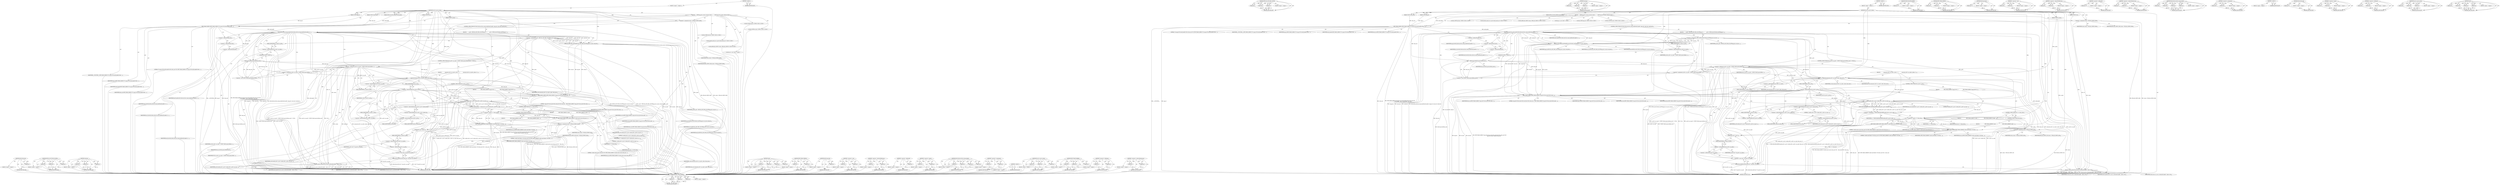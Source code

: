 digraph "send" {
vulnerable_230 [label=<(METHOD,btif_hl_free_buf)>];
vulnerable_231 [label=<(PARAM,p1)>];
vulnerable_232 [label=<(BLOCK,&lt;empty&gt;,&lt;empty&gt;)>];
vulnerable_233 [label=<(METHOD_RETURN,ANY)>];
vulnerable_176 [label=<(METHOD,BTIF_HL_GET_MDL_CB_PTR)>];
vulnerable_177 [label=<(PARAM,p1)>];
vulnerable_178 [label=<(PARAM,p2)>];
vulnerable_179 [label=<(PARAM,p3)>];
vulnerable_180 [label=<(BLOCK,&lt;empty&gt;,&lt;empty&gt;)>];
vulnerable_181 [label=<(METHOD_RETURN,ANY)>];
vulnerable_201 [label=<(METHOD,memcpy)>];
vulnerable_202 [label=<(PARAM,p1)>];
vulnerable_203 [label=<(PARAM,p2)>];
vulnerable_204 [label=<(PARAM,p3)>];
vulnerable_205 [label=<(BLOCK,&lt;empty&gt;,&lt;empty&gt;)>];
vulnerable_206 [label=<(METHOD_RETURN,ANY)>];
vulnerable_6 [label=<(METHOD,&lt;global&gt;)<SUB>1</SUB>>];
vulnerable_7 [label=<(BLOCK,&lt;empty&gt;,&lt;empty&gt;)<SUB>1</SUB>>];
vulnerable_8 [label=<(METHOD,bta_hl_co_put_rx_data)<SUB>1</SUB>>];
vulnerable_9 [label=<(PARAM,UINT8 app_id)<SUB>1</SUB>>];
vulnerable_10 [label=<(PARAM,tBTA_HL_MDL_HANDLE mdl_handle)<SUB>1</SUB>>];
vulnerable_11 [label=<(PARAM,UINT16 data_size)<SUB>2</SUB>>];
vulnerable_12 [label=<(PARAM,UINT8 *p_data)<SUB>2</SUB>>];
vulnerable_13 [label=<(PARAM,UINT16 evt)<SUB>2</SUB>>];
vulnerable_14 [label=<(BLOCK,{
    UINT8 app_idx, mcl_idx, mdl_idx;
 btif_hl...,{
    UINT8 app_idx, mcl_idx, mdl_idx;
 btif_hl...)<SUB>3</SUB>>];
vulnerable_15 [label="<(LOCAL,UINT8 app_idx: UINT8)<SUB>4</SUB>>"];
vulnerable_16 [label="<(LOCAL,UINT8 mcl_idx: UINT8)<SUB>4</SUB>>"];
vulnerable_17 [label="<(LOCAL,UINT8 mdl_idx: UINT8)<SUB>4</SUB>>"];
vulnerable_18 [label="<(LOCAL,btif_hl_mdl_cb_t* p_dcb: btif_hl_mdl_cb_t*)<SUB>5</SUB>>"];
vulnerable_19 [label="<(LOCAL,tBTA_HL_STATUS status: tBTA_HL_STATUS)<SUB>6</SUB>>"];
vulnerable_20 [label=<(&lt;operator&gt;.assignment,status = BTA_HL_STATUS_FAIL)<SUB>6</SUB>>];
vulnerable_21 [label=<(IDENTIFIER,status,status = BTA_HL_STATUS_FAIL)<SUB>6</SUB>>];
vulnerable_22 [label=<(IDENTIFIER,BTA_HL_STATUS_FAIL,status = BTA_HL_STATUS_FAIL)<SUB>6</SUB>>];
vulnerable_23 [label="<(LOCAL,int r: int)<SUB>7</SUB>>"];
vulnerable_24 [label=<(BTIF_TRACE_DEBUG,BTIF_TRACE_DEBUG(&quot;%s app_id=%d mdl_handle=0x%x ...)<SUB>8</SUB>>];
vulnerable_25 [label=<(LITERAL,&quot;%s app_id=%d mdl_handle=0x%x data_size=%d&quot;,BTIF_TRACE_DEBUG(&quot;%s app_id=%d mdl_handle=0x%x ...)<SUB>8</SUB>>];
vulnerable_26 [label=<(IDENTIFIER,__FUNCTION__,BTIF_TRACE_DEBUG(&quot;%s app_id=%d mdl_handle=0x%x ...)<SUB>9</SUB>>];
vulnerable_27 [label=<(IDENTIFIER,app_id,BTIF_TRACE_DEBUG(&quot;%s app_id=%d mdl_handle=0x%x ...)<SUB>9</SUB>>];
vulnerable_28 [label=<(IDENTIFIER,mdl_handle,BTIF_TRACE_DEBUG(&quot;%s app_id=%d mdl_handle=0x%x ...)<SUB>9</SUB>>];
vulnerable_29 [label=<(IDENTIFIER,data_size,BTIF_TRACE_DEBUG(&quot;%s app_id=%d mdl_handle=0x%x ...)<SUB>9</SUB>>];
vulnerable_30 [label=<(CONTROL_STRUCTURE,IF,if (btif_hl_find_mdl_idx_using_handle(mdl_handle, &amp;app_idx, &amp;mcl_idx, &amp;mdl_idx)))<SUB>11</SUB>>];
vulnerable_31 [label=<(btif_hl_find_mdl_idx_using_handle,btif_hl_find_mdl_idx_using_handle(mdl_handle, &amp;...)<SUB>11</SUB>>];
vulnerable_32 [label=<(IDENTIFIER,mdl_handle,btif_hl_find_mdl_idx_using_handle(mdl_handle, &amp;...)<SUB>11</SUB>>];
vulnerable_33 [label=<(&lt;operator&gt;.addressOf,&amp;app_idx)<SUB>11</SUB>>];
vulnerable_34 [label=<(IDENTIFIER,app_idx,btif_hl_find_mdl_idx_using_handle(mdl_handle, &amp;...)<SUB>11</SUB>>];
vulnerable_35 [label=<(&lt;operator&gt;.addressOf,&amp;mcl_idx)<SUB>11</SUB>>];
vulnerable_36 [label=<(IDENTIFIER,mcl_idx,btif_hl_find_mdl_idx_using_handle(mdl_handle, &amp;...)<SUB>11</SUB>>];
vulnerable_37 [label=<(&lt;operator&gt;.addressOf,&amp;mdl_idx)<SUB>11</SUB>>];
vulnerable_38 [label=<(IDENTIFIER,mdl_idx,btif_hl_find_mdl_idx_using_handle(mdl_handle, &amp;...)<SUB>11</SUB>>];
vulnerable_39 [label=<(BLOCK,{
        p_dcb = BTIF_HL_GET_MDL_CB_PTR(app_id...,{
        p_dcb = BTIF_HL_GET_MDL_CB_PTR(app_id...)<SUB>12</SUB>>];
vulnerable_40 [label=<(&lt;operator&gt;.assignment,p_dcb = BTIF_HL_GET_MDL_CB_PTR(app_idx, mcl_idx...)<SUB>13</SUB>>];
vulnerable_41 [label=<(IDENTIFIER,p_dcb,p_dcb = BTIF_HL_GET_MDL_CB_PTR(app_idx, mcl_idx...)<SUB>13</SUB>>];
vulnerable_42 [label=<(BTIF_HL_GET_MDL_CB_PTR,BTIF_HL_GET_MDL_CB_PTR(app_idx, mcl_idx, mdl_idx))<SUB>13</SUB>>];
vulnerable_43 [label=<(IDENTIFIER,app_idx,BTIF_HL_GET_MDL_CB_PTR(app_idx, mcl_idx, mdl_idx))<SUB>13</SUB>>];
vulnerable_44 [label=<(IDENTIFIER,mcl_idx,BTIF_HL_GET_MDL_CB_PTR(app_idx, mcl_idx, mdl_idx))<SUB>13</SUB>>];
vulnerable_45 [label=<(IDENTIFIER,mdl_idx,BTIF_HL_GET_MDL_CB_PTR(app_idx, mcl_idx, mdl_idx))<SUB>13</SUB>>];
vulnerable_46 [label=<(CONTROL_STRUCTURE,IF,if ((p_dcb-&gt;p_rx_pkt = (UINT8 *)btif_hl_get_buf(data_size)) != NULL))<SUB>15</SUB>>];
vulnerable_47 [label=<(&lt;operator&gt;.notEquals,(p_dcb-&gt;p_rx_pkt = (UINT8 *)btif_hl_get_buf(dat...)<SUB>15</SUB>>];
vulnerable_48 [label=<(&lt;operator&gt;.assignment,p_dcb-&gt;p_rx_pkt = (UINT8 *)btif_hl_get_buf(data...)<SUB>15</SUB>>];
vulnerable_49 [label=<(&lt;operator&gt;.indirectFieldAccess,p_dcb-&gt;p_rx_pkt)<SUB>15</SUB>>];
vulnerable_50 [label=<(IDENTIFIER,p_dcb,p_dcb-&gt;p_rx_pkt = (UINT8 *)btif_hl_get_buf(data...)<SUB>15</SUB>>];
vulnerable_51 [label=<(FIELD_IDENTIFIER,p_rx_pkt,p_rx_pkt)<SUB>15</SUB>>];
vulnerable_52 [label=<(&lt;operator&gt;.cast,(UINT8 *)btif_hl_get_buf(data_size))<SUB>15</SUB>>];
vulnerable_53 [label=<(UNKNOWN,UINT8 *,UINT8 *)<SUB>15</SUB>>];
vulnerable_54 [label=<(btif_hl_get_buf,btif_hl_get_buf(data_size))<SUB>15</SUB>>];
vulnerable_55 [label=<(IDENTIFIER,data_size,btif_hl_get_buf(data_size))<SUB>15</SUB>>];
vulnerable_56 [label=<(IDENTIFIER,NULL,(p_dcb-&gt;p_rx_pkt = (UINT8 *)btif_hl_get_buf(dat...)<SUB>15</SUB>>];
vulnerable_57 [label=<(BLOCK,{
            memcpy(p_dcb-&gt;p_rx_pkt, p_data, d...,{
            memcpy(p_dcb-&gt;p_rx_pkt, p_data, d...)<SUB>16</SUB>>];
vulnerable_58 [label=<(memcpy,memcpy(p_dcb-&gt;p_rx_pkt, p_data, data_size))<SUB>17</SUB>>];
vulnerable_59 [label=<(&lt;operator&gt;.indirectFieldAccess,p_dcb-&gt;p_rx_pkt)<SUB>17</SUB>>];
vulnerable_60 [label=<(IDENTIFIER,p_dcb,memcpy(p_dcb-&gt;p_rx_pkt, p_data, data_size))<SUB>17</SUB>>];
vulnerable_61 [label=<(FIELD_IDENTIFIER,p_rx_pkt,p_rx_pkt)<SUB>17</SUB>>];
vulnerable_62 [label=<(IDENTIFIER,p_data,memcpy(p_dcb-&gt;p_rx_pkt, p_data, data_size))<SUB>17</SUB>>];
vulnerable_63 [label=<(IDENTIFIER,data_size,memcpy(p_dcb-&gt;p_rx_pkt, p_data, data_size))<SUB>17</SUB>>];
vulnerable_64 [label=<(CONTROL_STRUCTURE,IF,if (p_dcb-&gt;p_scb))<SUB>18</SUB>>];
vulnerable_65 [label=<(&lt;operator&gt;.indirectFieldAccess,p_dcb-&gt;p_scb)<SUB>18</SUB>>];
vulnerable_66 [label=<(IDENTIFIER,p_dcb,if (p_dcb-&gt;p_scb))<SUB>18</SUB>>];
vulnerable_67 [label=<(FIELD_IDENTIFIER,p_scb,p_scb)<SUB>18</SUB>>];
vulnerable_68 [label=<(BLOCK,{
                 BTIF_TRACE_DEBUG(&quot;app_idx=%d...,{
                 BTIF_TRACE_DEBUG(&quot;app_idx=%d...)<SUB>20</SUB>>];
vulnerable_69 [label=<(BTIF_TRACE_DEBUG,BTIF_TRACE_DEBUG(&quot;app_idx=%d mcl_idx=0x%x mdl_i...)<SUB>21</SUB>>];
vulnerable_70 [label=<(LITERAL,&quot;app_idx=%d mcl_idx=0x%x mdl_idx=0x%x data_size...,BTIF_TRACE_DEBUG(&quot;app_idx=%d mcl_idx=0x%x mdl_i...)<SUB>21</SUB>>];
vulnerable_71 [label=<(IDENTIFIER,app_idx,BTIF_TRACE_DEBUG(&quot;app_idx=%d mcl_idx=0x%x mdl_i...)<SUB>22</SUB>>];
vulnerable_72 [label=<(IDENTIFIER,mcl_idx,BTIF_TRACE_DEBUG(&quot;app_idx=%d mcl_idx=0x%x mdl_i...)<SUB>22</SUB>>];
vulnerable_73 [label=<(IDENTIFIER,mdl_idx,BTIF_TRACE_DEBUG(&quot;app_idx=%d mcl_idx=0x%x mdl_i...)<SUB>22</SUB>>];
vulnerable_74 [label=<(IDENTIFIER,data_size,BTIF_TRACE_DEBUG(&quot;app_idx=%d mcl_idx=0x%x mdl_i...)<SUB>22</SUB>>];
vulnerable_75 [label=<(&lt;operator&gt;.assignment,r = send(p_dcb-&gt;p_scb-&gt;socket_id[1], p_dcb-&gt;p_r...)<SUB>23</SUB>>];
vulnerable_76 [label=<(IDENTIFIER,r,r = send(p_dcb-&gt;p_scb-&gt;socket_id[1], p_dcb-&gt;p_r...)<SUB>23</SUB>>];
vulnerable_77 [label=<(send,send(p_dcb-&gt;p_scb-&gt;socket_id[1], p_dcb-&gt;p_rx_pk...)<SUB>23</SUB>>];
vulnerable_78 [label=<(&lt;operator&gt;.indirectIndexAccess,p_dcb-&gt;p_scb-&gt;socket_id[1])<SUB>23</SUB>>];
vulnerable_79 [label=<(&lt;operator&gt;.indirectFieldAccess,p_dcb-&gt;p_scb-&gt;socket_id)<SUB>23</SUB>>];
vulnerable_80 [label=<(&lt;operator&gt;.indirectFieldAccess,p_dcb-&gt;p_scb)<SUB>23</SUB>>];
vulnerable_81 [label=<(IDENTIFIER,p_dcb,send(p_dcb-&gt;p_scb-&gt;socket_id[1], p_dcb-&gt;p_rx_pk...)<SUB>23</SUB>>];
vulnerable_82 [label=<(FIELD_IDENTIFIER,p_scb,p_scb)<SUB>23</SUB>>];
vulnerable_83 [label=<(FIELD_IDENTIFIER,socket_id,socket_id)<SUB>23</SUB>>];
vulnerable_84 [label=<(LITERAL,1,send(p_dcb-&gt;p_scb-&gt;socket_id[1], p_dcb-&gt;p_rx_pk...)<SUB>23</SUB>>];
vulnerable_85 [label=<(&lt;operator&gt;.indirectFieldAccess,p_dcb-&gt;p_rx_pkt)<SUB>23</SUB>>];
vulnerable_86 [label=<(IDENTIFIER,p_dcb,send(p_dcb-&gt;p_scb-&gt;socket_id[1], p_dcb-&gt;p_rx_pk...)<SUB>23</SUB>>];
vulnerable_87 [label=<(FIELD_IDENTIFIER,p_rx_pkt,p_rx_pkt)<SUB>23</SUB>>];
vulnerable_88 [label=<(IDENTIFIER,data_size,send(p_dcb-&gt;p_scb-&gt;socket_id[1], p_dcb-&gt;p_rx_pk...)<SUB>23</SUB>>];
vulnerable_89 [label=<(LITERAL,0,send(p_dcb-&gt;p_scb-&gt;socket_id[1], p_dcb-&gt;p_rx_pk...)<SUB>23</SUB>>];
vulnerable_90 [label=<(CONTROL_STRUCTURE,IF,if (r == data_size))<SUB>25</SUB>>];
vulnerable_91 [label=<(&lt;operator&gt;.equals,r == data_size)<SUB>25</SUB>>];
vulnerable_92 [label=<(IDENTIFIER,r,r == data_size)<SUB>25</SUB>>];
vulnerable_93 [label=<(IDENTIFIER,data_size,r == data_size)<SUB>25</SUB>>];
vulnerable_94 [label=<(BLOCK,{
                    BTIF_TRACE_DEBUG(&quot;socket ...,{
                    BTIF_TRACE_DEBUG(&quot;socket ...)<SUB>26</SUB>>];
vulnerable_95 [label=<(BTIF_TRACE_DEBUG,BTIF_TRACE_DEBUG(&quot;socket send success data_size...)<SUB>27</SUB>>];
vulnerable_96 [label=<(LITERAL,&quot;socket send success data_size=%d&quot;,BTIF_TRACE_DEBUG(&quot;socket send success data_size...)<SUB>27</SUB>>];
vulnerable_97 [label=<(IDENTIFIER,data_size,BTIF_TRACE_DEBUG(&quot;socket send success data_size...)<SUB>27</SUB>>];
vulnerable_98 [label=<(&lt;operator&gt;.assignment,status = BTA_HL_STATUS_OK)<SUB>28</SUB>>];
vulnerable_99 [label=<(IDENTIFIER,status,status = BTA_HL_STATUS_OK)<SUB>28</SUB>>];
vulnerable_100 [label=<(IDENTIFIER,BTA_HL_STATUS_OK,status = BTA_HL_STATUS_OK)<SUB>28</SUB>>];
vulnerable_101 [label=<(CONTROL_STRUCTURE,ELSE,else)<SUB>31</SUB>>];
vulnerable_102 [label=<(BLOCK,{
                    BTIF_TRACE_ERROR(&quot;socket ...,{
                    BTIF_TRACE_ERROR(&quot;socket ...)<SUB>31</SUB>>];
vulnerable_103 [label=<(BTIF_TRACE_ERROR,BTIF_TRACE_ERROR(&quot;socket send failed r=%d data_...)<SUB>32</SUB>>];
vulnerable_104 [label=<(LITERAL,&quot;socket send failed r=%d data_size=%d&quot;,BTIF_TRACE_ERROR(&quot;socket send failed r=%d data_...)<SUB>32</SUB>>];
vulnerable_105 [label=<(IDENTIFIER,r,BTIF_TRACE_ERROR(&quot;socket send failed r=%d data_...)<SUB>32</SUB>>];
vulnerable_106 [label=<(IDENTIFIER,data_size,BTIF_TRACE_ERROR(&quot;socket send failed r=%d data_...)<SUB>32</SUB>>];
vulnerable_107 [label=<(btif_hl_free_buf,btif_hl_free_buf((void **) &amp;p_dcb-&gt;p_rx_pkt))<SUB>37</SUB>>];
vulnerable_108 [label=<(&lt;operator&gt;.cast,(void **) &amp;p_dcb-&gt;p_rx_pkt)<SUB>37</SUB>>];
vulnerable_109 [label=<(UNKNOWN,void **,void **)<SUB>37</SUB>>];
vulnerable_110 [label=<(&lt;operator&gt;.addressOf,&amp;p_dcb-&gt;p_rx_pkt)<SUB>37</SUB>>];
vulnerable_111 [label=<(&lt;operator&gt;.indirectFieldAccess,p_dcb-&gt;p_rx_pkt)<SUB>37</SUB>>];
vulnerable_112 [label=<(IDENTIFIER,p_dcb,(void **) &amp;p_dcb-&gt;p_rx_pkt)<SUB>37</SUB>>];
vulnerable_113 [label=<(FIELD_IDENTIFIER,p_rx_pkt,p_rx_pkt)<SUB>37</SUB>>];
vulnerable_114 [label=<(bta_hl_ci_put_rx_data,bta_hl_ci_put_rx_data(mdl_handle,  status, evt))<SUB>41</SUB>>];
vulnerable_115 [label=<(IDENTIFIER,mdl_handle,bta_hl_ci_put_rx_data(mdl_handle,  status, evt))<SUB>41</SUB>>];
vulnerable_116 [label=<(IDENTIFIER,status,bta_hl_ci_put_rx_data(mdl_handle,  status, evt))<SUB>41</SUB>>];
vulnerable_117 [label=<(IDENTIFIER,evt,bta_hl_ci_put_rx_data(mdl_handle,  status, evt))<SUB>41</SUB>>];
vulnerable_118 [label=<(METHOD_RETURN,void)<SUB>1</SUB>>];
vulnerable_120 [label=<(METHOD_RETURN,ANY)<SUB>1</SUB>>];
vulnerable_207 [label=<(METHOD,send)>];
vulnerable_208 [label=<(PARAM,p1)>];
vulnerable_209 [label=<(PARAM,p2)>];
vulnerable_210 [label=<(PARAM,p3)>];
vulnerable_211 [label=<(PARAM,p4)>];
vulnerable_212 [label=<(BLOCK,&lt;empty&gt;,&lt;empty&gt;)>];
vulnerable_213 [label=<(METHOD_RETURN,ANY)>];
vulnerable_160 [label=<(METHOD,BTIF_TRACE_DEBUG)>];
vulnerable_161 [label=<(PARAM,p1)>];
vulnerable_162 [label=<(PARAM,p2)>];
vulnerable_163 [label=<(BLOCK,&lt;empty&gt;,&lt;empty&gt;)>];
vulnerable_164 [label=<(METHOD_RETURN,ANY)>];
vulnerable_197 [label=<(METHOD,btif_hl_get_buf)>];
vulnerable_198 [label=<(PARAM,p1)>];
vulnerable_199 [label=<(BLOCK,&lt;empty&gt;,&lt;empty&gt;)>];
vulnerable_200 [label=<(METHOD_RETURN,ANY)>];
vulnerable_192 [label=<(METHOD,&lt;operator&gt;.cast)>];
vulnerable_193 [label=<(PARAM,p1)>];
vulnerable_194 [label=<(PARAM,p2)>];
vulnerable_195 [label=<(BLOCK,&lt;empty&gt;,&lt;empty&gt;)>];
vulnerable_196 [label=<(METHOD_RETURN,ANY)>];
vulnerable_187 [label=<(METHOD,&lt;operator&gt;.indirectFieldAccess)>];
vulnerable_188 [label=<(PARAM,p1)>];
vulnerable_189 [label=<(PARAM,p2)>];
vulnerable_190 [label=<(BLOCK,&lt;empty&gt;,&lt;empty&gt;)>];
vulnerable_191 [label=<(METHOD_RETURN,ANY)>];
vulnerable_172 [label=<(METHOD,&lt;operator&gt;.addressOf)>];
vulnerable_173 [label=<(PARAM,p1)>];
vulnerable_174 [label=<(BLOCK,&lt;empty&gt;,&lt;empty&gt;)>];
vulnerable_175 [label=<(METHOD_RETURN,ANY)>];
vulnerable_219 [label=<(METHOD,&lt;operator&gt;.equals)>];
vulnerable_220 [label=<(PARAM,p1)>];
vulnerable_221 [label=<(PARAM,p2)>];
vulnerable_222 [label=<(BLOCK,&lt;empty&gt;,&lt;empty&gt;)>];
vulnerable_223 [label=<(METHOD_RETURN,ANY)>];
vulnerable_165 [label=<(METHOD,btif_hl_find_mdl_idx_using_handle)>];
vulnerable_166 [label=<(PARAM,p1)>];
vulnerable_167 [label=<(PARAM,p2)>];
vulnerable_168 [label=<(PARAM,p3)>];
vulnerable_169 [label=<(PARAM,p4)>];
vulnerable_170 [label=<(BLOCK,&lt;empty&gt;,&lt;empty&gt;)>];
vulnerable_171 [label=<(METHOD_RETURN,ANY)>];
vulnerable_155 [label=<(METHOD,&lt;operator&gt;.assignment)>];
vulnerable_156 [label=<(PARAM,p1)>];
vulnerable_157 [label=<(PARAM,p2)>];
vulnerable_158 [label=<(BLOCK,&lt;empty&gt;,&lt;empty&gt;)>];
vulnerable_159 [label=<(METHOD_RETURN,ANY)>];
vulnerable_149 [label=<(METHOD,&lt;global&gt;)<SUB>1</SUB>>];
vulnerable_150 [label=<(BLOCK,&lt;empty&gt;,&lt;empty&gt;)>];
vulnerable_151 [label=<(METHOD_RETURN,ANY)>];
vulnerable_234 [label=<(METHOD,bta_hl_ci_put_rx_data)>];
vulnerable_235 [label=<(PARAM,p1)>];
vulnerable_236 [label=<(PARAM,p2)>];
vulnerable_237 [label=<(PARAM,p3)>];
vulnerable_238 [label=<(BLOCK,&lt;empty&gt;,&lt;empty&gt;)>];
vulnerable_239 [label=<(METHOD_RETURN,ANY)>];
vulnerable_224 [label=<(METHOD,BTIF_TRACE_ERROR)>];
vulnerable_225 [label=<(PARAM,p1)>];
vulnerable_226 [label=<(PARAM,p2)>];
vulnerable_227 [label=<(PARAM,p3)>];
vulnerable_228 [label=<(BLOCK,&lt;empty&gt;,&lt;empty&gt;)>];
vulnerable_229 [label=<(METHOD_RETURN,ANY)>];
vulnerable_182 [label=<(METHOD,&lt;operator&gt;.notEquals)>];
vulnerable_183 [label=<(PARAM,p1)>];
vulnerable_184 [label=<(PARAM,p2)>];
vulnerable_185 [label=<(BLOCK,&lt;empty&gt;,&lt;empty&gt;)>];
vulnerable_186 [label=<(METHOD_RETURN,ANY)>];
vulnerable_214 [label=<(METHOD,&lt;operator&gt;.indirectIndexAccess)>];
vulnerable_215 [label=<(PARAM,p1)>];
vulnerable_216 [label=<(PARAM,p2)>];
vulnerable_217 [label=<(BLOCK,&lt;empty&gt;,&lt;empty&gt;)>];
vulnerable_218 [label=<(METHOD_RETURN,ANY)>];
fixed_229 [label=<(METHOD,BTIF_TRACE_ERROR)>];
fixed_230 [label=<(PARAM,p1)>];
fixed_231 [label=<(PARAM,p2)>];
fixed_232 [label=<(PARAM,p3)>];
fixed_233 [label=<(BLOCK,&lt;empty&gt;,&lt;empty&gt;)>];
fixed_234 [label=<(METHOD_RETURN,ANY)>];
fixed_177 [label=<(METHOD,BTIF_HL_GET_MDL_CB_PTR)>];
fixed_178 [label=<(PARAM,p1)>];
fixed_179 [label=<(PARAM,p2)>];
fixed_180 [label=<(PARAM,p3)>];
fixed_181 [label=<(BLOCK,&lt;empty&gt;,&lt;empty&gt;)>];
fixed_182 [label=<(METHOD_RETURN,ANY)>];
fixed_202 [label=<(METHOD,memcpy)>];
fixed_203 [label=<(PARAM,p1)>];
fixed_204 [label=<(PARAM,p2)>];
fixed_205 [label=<(PARAM,p3)>];
fixed_206 [label=<(BLOCK,&lt;empty&gt;,&lt;empty&gt;)>];
fixed_207 [label=<(METHOD_RETURN,ANY)>];
fixed_6 [label=<(METHOD,&lt;global&gt;)<SUB>1</SUB>>];
fixed_7 [label=<(BLOCK,&lt;empty&gt;,&lt;empty&gt;)<SUB>1</SUB>>];
fixed_8 [label=<(METHOD,bta_hl_co_put_rx_data)<SUB>1</SUB>>];
fixed_9 [label=<(PARAM,UINT8 app_id)<SUB>1</SUB>>];
fixed_10 [label=<(PARAM,tBTA_HL_MDL_HANDLE mdl_handle)<SUB>1</SUB>>];
fixed_11 [label=<(PARAM,UINT16 data_size)<SUB>2</SUB>>];
fixed_12 [label=<(PARAM,UINT8 *p_data)<SUB>2</SUB>>];
fixed_13 [label=<(PARAM,UINT16 evt)<SUB>2</SUB>>];
fixed_14 [label=<(BLOCK,{
    UINT8 app_idx, mcl_idx, mdl_idx;
 btif_hl...,{
    UINT8 app_idx, mcl_idx, mdl_idx;
 btif_hl...)<SUB>3</SUB>>];
fixed_15 [label="<(LOCAL,UINT8 app_idx: UINT8)<SUB>4</SUB>>"];
fixed_16 [label="<(LOCAL,UINT8 mcl_idx: UINT8)<SUB>4</SUB>>"];
fixed_17 [label="<(LOCAL,UINT8 mdl_idx: UINT8)<SUB>4</SUB>>"];
fixed_18 [label="<(LOCAL,btif_hl_mdl_cb_t* p_dcb: btif_hl_mdl_cb_t*)<SUB>5</SUB>>"];
fixed_19 [label="<(LOCAL,tBTA_HL_STATUS status: tBTA_HL_STATUS)<SUB>6</SUB>>"];
fixed_20 [label=<(&lt;operator&gt;.assignment,status = BTA_HL_STATUS_FAIL)<SUB>6</SUB>>];
fixed_21 [label=<(IDENTIFIER,status,status = BTA_HL_STATUS_FAIL)<SUB>6</SUB>>];
fixed_22 [label=<(IDENTIFIER,BTA_HL_STATUS_FAIL,status = BTA_HL_STATUS_FAIL)<SUB>6</SUB>>];
fixed_23 [label="<(LOCAL,int r: int)<SUB>7</SUB>>"];
fixed_24 [label=<(BTIF_TRACE_DEBUG,BTIF_TRACE_DEBUG(&quot;%s app_id=%d mdl_handle=0x%x ...)<SUB>8</SUB>>];
fixed_25 [label=<(LITERAL,&quot;%s app_id=%d mdl_handle=0x%x data_size=%d&quot;,BTIF_TRACE_DEBUG(&quot;%s app_id=%d mdl_handle=0x%x ...)<SUB>8</SUB>>];
fixed_26 [label=<(IDENTIFIER,__FUNCTION__,BTIF_TRACE_DEBUG(&quot;%s app_id=%d mdl_handle=0x%x ...)<SUB>9</SUB>>];
fixed_27 [label=<(IDENTIFIER,app_id,BTIF_TRACE_DEBUG(&quot;%s app_id=%d mdl_handle=0x%x ...)<SUB>9</SUB>>];
fixed_28 [label=<(IDENTIFIER,mdl_handle,BTIF_TRACE_DEBUG(&quot;%s app_id=%d mdl_handle=0x%x ...)<SUB>9</SUB>>];
fixed_29 [label=<(IDENTIFIER,data_size,BTIF_TRACE_DEBUG(&quot;%s app_id=%d mdl_handle=0x%x ...)<SUB>9</SUB>>];
fixed_30 [label=<(CONTROL_STRUCTURE,IF,if (btif_hl_find_mdl_idx_using_handle(mdl_handle, &amp;app_idx, &amp;mcl_idx, &amp;mdl_idx)))<SUB>11</SUB>>];
fixed_31 [label=<(btif_hl_find_mdl_idx_using_handle,btif_hl_find_mdl_idx_using_handle(mdl_handle, &amp;...)<SUB>11</SUB>>];
fixed_32 [label=<(IDENTIFIER,mdl_handle,btif_hl_find_mdl_idx_using_handle(mdl_handle, &amp;...)<SUB>11</SUB>>];
fixed_33 [label=<(&lt;operator&gt;.addressOf,&amp;app_idx)<SUB>11</SUB>>];
fixed_34 [label=<(IDENTIFIER,app_idx,btif_hl_find_mdl_idx_using_handle(mdl_handle, &amp;...)<SUB>11</SUB>>];
fixed_35 [label=<(&lt;operator&gt;.addressOf,&amp;mcl_idx)<SUB>11</SUB>>];
fixed_36 [label=<(IDENTIFIER,mcl_idx,btif_hl_find_mdl_idx_using_handle(mdl_handle, &amp;...)<SUB>11</SUB>>];
fixed_37 [label=<(&lt;operator&gt;.addressOf,&amp;mdl_idx)<SUB>11</SUB>>];
fixed_38 [label=<(IDENTIFIER,mdl_idx,btif_hl_find_mdl_idx_using_handle(mdl_handle, &amp;...)<SUB>11</SUB>>];
fixed_39 [label=<(BLOCK,{
        p_dcb = BTIF_HL_GET_MDL_CB_PTR(app_id...,{
        p_dcb = BTIF_HL_GET_MDL_CB_PTR(app_id...)<SUB>12</SUB>>];
fixed_40 [label=<(&lt;operator&gt;.assignment,p_dcb = BTIF_HL_GET_MDL_CB_PTR(app_idx, mcl_idx...)<SUB>13</SUB>>];
fixed_41 [label=<(IDENTIFIER,p_dcb,p_dcb = BTIF_HL_GET_MDL_CB_PTR(app_idx, mcl_idx...)<SUB>13</SUB>>];
fixed_42 [label=<(BTIF_HL_GET_MDL_CB_PTR,BTIF_HL_GET_MDL_CB_PTR(app_idx, mcl_idx, mdl_idx))<SUB>13</SUB>>];
fixed_43 [label=<(IDENTIFIER,app_idx,BTIF_HL_GET_MDL_CB_PTR(app_idx, mcl_idx, mdl_idx))<SUB>13</SUB>>];
fixed_44 [label=<(IDENTIFIER,mcl_idx,BTIF_HL_GET_MDL_CB_PTR(app_idx, mcl_idx, mdl_idx))<SUB>13</SUB>>];
fixed_45 [label=<(IDENTIFIER,mdl_idx,BTIF_HL_GET_MDL_CB_PTR(app_idx, mcl_idx, mdl_idx))<SUB>13</SUB>>];
fixed_46 [label=<(CONTROL_STRUCTURE,IF,if ((p_dcb-&gt;p_rx_pkt = (UINT8 *)btif_hl_get_buf(data_size)) != NULL))<SUB>15</SUB>>];
fixed_47 [label=<(&lt;operator&gt;.notEquals,(p_dcb-&gt;p_rx_pkt = (UINT8 *)btif_hl_get_buf(dat...)<SUB>15</SUB>>];
fixed_48 [label=<(&lt;operator&gt;.assignment,p_dcb-&gt;p_rx_pkt = (UINT8 *)btif_hl_get_buf(data...)<SUB>15</SUB>>];
fixed_49 [label=<(&lt;operator&gt;.indirectFieldAccess,p_dcb-&gt;p_rx_pkt)<SUB>15</SUB>>];
fixed_50 [label=<(IDENTIFIER,p_dcb,p_dcb-&gt;p_rx_pkt = (UINT8 *)btif_hl_get_buf(data...)<SUB>15</SUB>>];
fixed_51 [label=<(FIELD_IDENTIFIER,p_rx_pkt,p_rx_pkt)<SUB>15</SUB>>];
fixed_52 [label=<(&lt;operator&gt;.cast,(UINT8 *)btif_hl_get_buf(data_size))<SUB>15</SUB>>];
fixed_53 [label=<(UNKNOWN,UINT8 *,UINT8 *)<SUB>15</SUB>>];
fixed_54 [label=<(btif_hl_get_buf,btif_hl_get_buf(data_size))<SUB>15</SUB>>];
fixed_55 [label=<(IDENTIFIER,data_size,btif_hl_get_buf(data_size))<SUB>15</SUB>>];
fixed_56 [label=<(IDENTIFIER,NULL,(p_dcb-&gt;p_rx_pkt = (UINT8 *)btif_hl_get_buf(dat...)<SUB>15</SUB>>];
fixed_57 [label=<(BLOCK,{
            memcpy(p_dcb-&gt;p_rx_pkt, p_data, d...,{
            memcpy(p_dcb-&gt;p_rx_pkt, p_data, d...)<SUB>16</SUB>>];
fixed_58 [label=<(memcpy,memcpy(p_dcb-&gt;p_rx_pkt, p_data, data_size))<SUB>17</SUB>>];
fixed_59 [label=<(&lt;operator&gt;.indirectFieldAccess,p_dcb-&gt;p_rx_pkt)<SUB>17</SUB>>];
fixed_60 [label=<(IDENTIFIER,p_dcb,memcpy(p_dcb-&gt;p_rx_pkt, p_data, data_size))<SUB>17</SUB>>];
fixed_61 [label=<(FIELD_IDENTIFIER,p_rx_pkt,p_rx_pkt)<SUB>17</SUB>>];
fixed_62 [label=<(IDENTIFIER,p_data,memcpy(p_dcb-&gt;p_rx_pkt, p_data, data_size))<SUB>17</SUB>>];
fixed_63 [label=<(IDENTIFIER,data_size,memcpy(p_dcb-&gt;p_rx_pkt, p_data, data_size))<SUB>17</SUB>>];
fixed_64 [label=<(CONTROL_STRUCTURE,IF,if (p_dcb-&gt;p_scb))<SUB>18</SUB>>];
fixed_65 [label=<(&lt;operator&gt;.indirectFieldAccess,p_dcb-&gt;p_scb)<SUB>18</SUB>>];
fixed_66 [label=<(IDENTIFIER,p_dcb,if (p_dcb-&gt;p_scb))<SUB>18</SUB>>];
fixed_67 [label=<(FIELD_IDENTIFIER,p_scb,p_scb)<SUB>18</SUB>>];
fixed_68 [label=<(BLOCK,{
                 BTIF_TRACE_DEBUG(&quot;app_idx=%d...,{
                 BTIF_TRACE_DEBUG(&quot;app_idx=%d...)<SUB>20</SUB>>];
fixed_69 [label=<(BTIF_TRACE_DEBUG,BTIF_TRACE_DEBUG(&quot;app_idx=%d mcl_idx=0x%x mdl_i...)<SUB>21</SUB>>];
fixed_70 [label=<(LITERAL,&quot;app_idx=%d mcl_idx=0x%x mdl_idx=0x%x data_size...,BTIF_TRACE_DEBUG(&quot;app_idx=%d mcl_idx=0x%x mdl_i...)<SUB>21</SUB>>];
fixed_71 [label=<(IDENTIFIER,app_idx,BTIF_TRACE_DEBUG(&quot;app_idx=%d mcl_idx=0x%x mdl_i...)<SUB>22</SUB>>];
fixed_72 [label=<(IDENTIFIER,mcl_idx,BTIF_TRACE_DEBUG(&quot;app_idx=%d mcl_idx=0x%x mdl_i...)<SUB>22</SUB>>];
fixed_73 [label=<(IDENTIFIER,mdl_idx,BTIF_TRACE_DEBUG(&quot;app_idx=%d mcl_idx=0x%x mdl_i...)<SUB>22</SUB>>];
fixed_74 [label=<(IDENTIFIER,data_size,BTIF_TRACE_DEBUG(&quot;app_idx=%d mcl_idx=0x%x mdl_i...)<SUB>22</SUB>>];
fixed_75 [label=<(&lt;operator&gt;.assignment,r = TEMP_FAILURE_RETRY(send(p_dcb-&gt;p_scb-&gt;socke...)<SUB>23</SUB>>];
fixed_76 [label=<(IDENTIFIER,r,r = TEMP_FAILURE_RETRY(send(p_dcb-&gt;p_scb-&gt;socke...)<SUB>23</SUB>>];
fixed_77 [label=<(TEMP_FAILURE_RETRY,TEMP_FAILURE_RETRY(send(p_dcb-&gt;p_scb-&gt;socket_id...)<SUB>23</SUB>>];
fixed_78 [label=<(send,send(p_dcb-&gt;p_scb-&gt;socket_id[1], p_dcb-&gt;p_rx_pk...)<SUB>23</SUB>>];
fixed_79 [label=<(&lt;operator&gt;.indirectIndexAccess,p_dcb-&gt;p_scb-&gt;socket_id[1])<SUB>23</SUB>>];
fixed_80 [label=<(&lt;operator&gt;.indirectFieldAccess,p_dcb-&gt;p_scb-&gt;socket_id)<SUB>23</SUB>>];
fixed_81 [label=<(&lt;operator&gt;.indirectFieldAccess,p_dcb-&gt;p_scb)<SUB>23</SUB>>];
fixed_82 [label=<(IDENTIFIER,p_dcb,send(p_dcb-&gt;p_scb-&gt;socket_id[1], p_dcb-&gt;p_rx_pk...)<SUB>23</SUB>>];
fixed_83 [label=<(FIELD_IDENTIFIER,p_scb,p_scb)<SUB>23</SUB>>];
fixed_84 [label=<(FIELD_IDENTIFIER,socket_id,socket_id)<SUB>23</SUB>>];
fixed_85 [label=<(LITERAL,1,send(p_dcb-&gt;p_scb-&gt;socket_id[1], p_dcb-&gt;p_rx_pk...)<SUB>23</SUB>>];
fixed_86 [label=<(&lt;operator&gt;.indirectFieldAccess,p_dcb-&gt;p_rx_pkt)<SUB>23</SUB>>];
fixed_87 [label=<(IDENTIFIER,p_dcb,send(p_dcb-&gt;p_scb-&gt;socket_id[1], p_dcb-&gt;p_rx_pk...)<SUB>23</SUB>>];
fixed_88 [label=<(FIELD_IDENTIFIER,p_rx_pkt,p_rx_pkt)<SUB>23</SUB>>];
fixed_89 [label=<(IDENTIFIER,data_size,send(p_dcb-&gt;p_scb-&gt;socket_id[1], p_dcb-&gt;p_rx_pk...)<SUB>23</SUB>>];
fixed_90 [label=<(LITERAL,0,send(p_dcb-&gt;p_scb-&gt;socket_id[1], p_dcb-&gt;p_rx_pk...)<SUB>23</SUB>>];
fixed_91 [label=<(CONTROL_STRUCTURE,IF,if (r == data_size))<SUB>25</SUB>>];
fixed_92 [label=<(&lt;operator&gt;.equals,r == data_size)<SUB>25</SUB>>];
fixed_93 [label=<(IDENTIFIER,r,r == data_size)<SUB>25</SUB>>];
fixed_94 [label=<(IDENTIFIER,data_size,r == data_size)<SUB>25</SUB>>];
fixed_95 [label=<(BLOCK,{
                    BTIF_TRACE_DEBUG(&quot;socket ...,{
                    BTIF_TRACE_DEBUG(&quot;socket ...)<SUB>26</SUB>>];
fixed_96 [label=<(BTIF_TRACE_DEBUG,BTIF_TRACE_DEBUG(&quot;socket send success data_size...)<SUB>27</SUB>>];
fixed_97 [label=<(LITERAL,&quot;socket send success data_size=%d&quot;,BTIF_TRACE_DEBUG(&quot;socket send success data_size...)<SUB>27</SUB>>];
fixed_98 [label=<(IDENTIFIER,data_size,BTIF_TRACE_DEBUG(&quot;socket send success data_size...)<SUB>27</SUB>>];
fixed_99 [label=<(&lt;operator&gt;.assignment,status = BTA_HL_STATUS_OK)<SUB>28</SUB>>];
fixed_100 [label=<(IDENTIFIER,status,status = BTA_HL_STATUS_OK)<SUB>28</SUB>>];
fixed_101 [label=<(IDENTIFIER,BTA_HL_STATUS_OK,status = BTA_HL_STATUS_OK)<SUB>28</SUB>>];
fixed_102 [label=<(CONTROL_STRUCTURE,ELSE,else)<SUB>31</SUB>>];
fixed_103 [label=<(BLOCK,{
                    BTIF_TRACE_ERROR(&quot;socket ...,{
                    BTIF_TRACE_ERROR(&quot;socket ...)<SUB>31</SUB>>];
fixed_104 [label=<(BTIF_TRACE_ERROR,BTIF_TRACE_ERROR(&quot;socket send failed r=%d data_...)<SUB>32</SUB>>];
fixed_105 [label=<(LITERAL,&quot;socket send failed r=%d data_size=%d&quot;,BTIF_TRACE_ERROR(&quot;socket send failed r=%d data_...)<SUB>32</SUB>>];
fixed_106 [label=<(IDENTIFIER,r,BTIF_TRACE_ERROR(&quot;socket send failed r=%d data_...)<SUB>32</SUB>>];
fixed_107 [label=<(IDENTIFIER,data_size,BTIF_TRACE_ERROR(&quot;socket send failed r=%d data_...)<SUB>32</SUB>>];
fixed_108 [label=<(btif_hl_free_buf,btif_hl_free_buf((void **) &amp;p_dcb-&gt;p_rx_pkt))<SUB>37</SUB>>];
fixed_109 [label=<(&lt;operator&gt;.cast,(void **) &amp;p_dcb-&gt;p_rx_pkt)<SUB>37</SUB>>];
fixed_110 [label=<(UNKNOWN,void **,void **)<SUB>37</SUB>>];
fixed_111 [label=<(&lt;operator&gt;.addressOf,&amp;p_dcb-&gt;p_rx_pkt)<SUB>37</SUB>>];
fixed_112 [label=<(&lt;operator&gt;.indirectFieldAccess,p_dcb-&gt;p_rx_pkt)<SUB>37</SUB>>];
fixed_113 [label=<(IDENTIFIER,p_dcb,(void **) &amp;p_dcb-&gt;p_rx_pkt)<SUB>37</SUB>>];
fixed_114 [label=<(FIELD_IDENTIFIER,p_rx_pkt,p_rx_pkt)<SUB>37</SUB>>];
fixed_115 [label=<(bta_hl_ci_put_rx_data,bta_hl_ci_put_rx_data(mdl_handle,  status, evt))<SUB>41</SUB>>];
fixed_116 [label=<(IDENTIFIER,mdl_handle,bta_hl_ci_put_rx_data(mdl_handle,  status, evt))<SUB>41</SUB>>];
fixed_117 [label=<(IDENTIFIER,status,bta_hl_ci_put_rx_data(mdl_handle,  status, evt))<SUB>41</SUB>>];
fixed_118 [label=<(IDENTIFIER,evt,bta_hl_ci_put_rx_data(mdl_handle,  status, evt))<SUB>41</SUB>>];
fixed_119 [label=<(METHOD_RETURN,void)<SUB>1</SUB>>];
fixed_121 [label=<(METHOD_RETURN,ANY)<SUB>1</SUB>>];
fixed_208 [label=<(METHOD,TEMP_FAILURE_RETRY)>];
fixed_209 [label=<(PARAM,p1)>];
fixed_210 [label=<(BLOCK,&lt;empty&gt;,&lt;empty&gt;)>];
fixed_211 [label=<(METHOD_RETURN,ANY)>];
fixed_161 [label=<(METHOD,BTIF_TRACE_DEBUG)>];
fixed_162 [label=<(PARAM,p1)>];
fixed_163 [label=<(PARAM,p2)>];
fixed_164 [label=<(BLOCK,&lt;empty&gt;,&lt;empty&gt;)>];
fixed_165 [label=<(METHOD_RETURN,ANY)>];
fixed_198 [label=<(METHOD,btif_hl_get_buf)>];
fixed_199 [label=<(PARAM,p1)>];
fixed_200 [label=<(BLOCK,&lt;empty&gt;,&lt;empty&gt;)>];
fixed_201 [label=<(METHOD_RETURN,ANY)>];
fixed_193 [label=<(METHOD,&lt;operator&gt;.cast)>];
fixed_194 [label=<(PARAM,p1)>];
fixed_195 [label=<(PARAM,p2)>];
fixed_196 [label=<(BLOCK,&lt;empty&gt;,&lt;empty&gt;)>];
fixed_197 [label=<(METHOD_RETURN,ANY)>];
fixed_188 [label=<(METHOD,&lt;operator&gt;.indirectFieldAccess)>];
fixed_189 [label=<(PARAM,p1)>];
fixed_190 [label=<(PARAM,p2)>];
fixed_191 [label=<(BLOCK,&lt;empty&gt;,&lt;empty&gt;)>];
fixed_192 [label=<(METHOD_RETURN,ANY)>];
fixed_173 [label=<(METHOD,&lt;operator&gt;.addressOf)>];
fixed_174 [label=<(PARAM,p1)>];
fixed_175 [label=<(BLOCK,&lt;empty&gt;,&lt;empty&gt;)>];
fixed_176 [label=<(METHOD_RETURN,ANY)>];
fixed_219 [label=<(METHOD,&lt;operator&gt;.indirectIndexAccess)>];
fixed_220 [label=<(PARAM,p1)>];
fixed_221 [label=<(PARAM,p2)>];
fixed_222 [label=<(BLOCK,&lt;empty&gt;,&lt;empty&gt;)>];
fixed_223 [label=<(METHOD_RETURN,ANY)>];
fixed_166 [label=<(METHOD,btif_hl_find_mdl_idx_using_handle)>];
fixed_167 [label=<(PARAM,p1)>];
fixed_168 [label=<(PARAM,p2)>];
fixed_169 [label=<(PARAM,p3)>];
fixed_170 [label=<(PARAM,p4)>];
fixed_171 [label=<(BLOCK,&lt;empty&gt;,&lt;empty&gt;)>];
fixed_172 [label=<(METHOD_RETURN,ANY)>];
fixed_156 [label=<(METHOD,&lt;operator&gt;.assignment)>];
fixed_157 [label=<(PARAM,p1)>];
fixed_158 [label=<(PARAM,p2)>];
fixed_159 [label=<(BLOCK,&lt;empty&gt;,&lt;empty&gt;)>];
fixed_160 [label=<(METHOD_RETURN,ANY)>];
fixed_150 [label=<(METHOD,&lt;global&gt;)<SUB>1</SUB>>];
fixed_151 [label=<(BLOCK,&lt;empty&gt;,&lt;empty&gt;)>];
fixed_152 [label=<(METHOD_RETURN,ANY)>];
fixed_235 [label=<(METHOD,btif_hl_free_buf)>];
fixed_236 [label=<(PARAM,p1)>];
fixed_237 [label=<(BLOCK,&lt;empty&gt;,&lt;empty&gt;)>];
fixed_238 [label=<(METHOD_RETURN,ANY)>];
fixed_224 [label=<(METHOD,&lt;operator&gt;.equals)>];
fixed_225 [label=<(PARAM,p1)>];
fixed_226 [label=<(PARAM,p2)>];
fixed_227 [label=<(BLOCK,&lt;empty&gt;,&lt;empty&gt;)>];
fixed_228 [label=<(METHOD_RETURN,ANY)>];
fixed_183 [label=<(METHOD,&lt;operator&gt;.notEquals)>];
fixed_184 [label=<(PARAM,p1)>];
fixed_185 [label=<(PARAM,p2)>];
fixed_186 [label=<(BLOCK,&lt;empty&gt;,&lt;empty&gt;)>];
fixed_187 [label=<(METHOD_RETURN,ANY)>];
fixed_239 [label=<(METHOD,bta_hl_ci_put_rx_data)>];
fixed_240 [label=<(PARAM,p1)>];
fixed_241 [label=<(PARAM,p2)>];
fixed_242 [label=<(PARAM,p3)>];
fixed_243 [label=<(BLOCK,&lt;empty&gt;,&lt;empty&gt;)>];
fixed_244 [label=<(METHOD_RETURN,ANY)>];
fixed_212 [label=<(METHOD,send)>];
fixed_213 [label=<(PARAM,p1)>];
fixed_214 [label=<(PARAM,p2)>];
fixed_215 [label=<(PARAM,p3)>];
fixed_216 [label=<(PARAM,p4)>];
fixed_217 [label=<(BLOCK,&lt;empty&gt;,&lt;empty&gt;)>];
fixed_218 [label=<(METHOD_RETURN,ANY)>];
vulnerable_230 -> vulnerable_231  [key=0, label="AST: "];
vulnerable_230 -> vulnerable_231  [key=1, label="DDG: "];
vulnerable_230 -> vulnerable_232  [key=0, label="AST: "];
vulnerable_230 -> vulnerable_233  [key=0, label="AST: "];
vulnerable_230 -> vulnerable_233  [key=1, label="CFG: "];
vulnerable_231 -> vulnerable_233  [key=0, label="DDG: p1"];
vulnerable_232 -> fixed_229  [key=0];
vulnerable_233 -> fixed_229  [key=0];
vulnerable_176 -> vulnerable_177  [key=0, label="AST: "];
vulnerable_176 -> vulnerable_177  [key=1, label="DDG: "];
vulnerable_176 -> vulnerable_180  [key=0, label="AST: "];
vulnerable_176 -> vulnerable_178  [key=0, label="AST: "];
vulnerable_176 -> vulnerable_178  [key=1, label="DDG: "];
vulnerable_176 -> vulnerable_181  [key=0, label="AST: "];
vulnerable_176 -> vulnerable_181  [key=1, label="CFG: "];
vulnerable_176 -> vulnerable_179  [key=0, label="AST: "];
vulnerable_176 -> vulnerable_179  [key=1, label="DDG: "];
vulnerable_177 -> vulnerable_181  [key=0, label="DDG: p1"];
vulnerable_178 -> vulnerable_181  [key=0, label="DDG: p2"];
vulnerable_179 -> vulnerable_181  [key=0, label="DDG: p3"];
vulnerable_180 -> fixed_229  [key=0];
vulnerable_181 -> fixed_229  [key=0];
vulnerable_201 -> vulnerable_202  [key=0, label="AST: "];
vulnerable_201 -> vulnerable_202  [key=1, label="DDG: "];
vulnerable_201 -> vulnerable_205  [key=0, label="AST: "];
vulnerable_201 -> vulnerable_203  [key=0, label="AST: "];
vulnerable_201 -> vulnerable_203  [key=1, label="DDG: "];
vulnerable_201 -> vulnerable_206  [key=0, label="AST: "];
vulnerable_201 -> vulnerable_206  [key=1, label="CFG: "];
vulnerable_201 -> vulnerable_204  [key=0, label="AST: "];
vulnerable_201 -> vulnerable_204  [key=1, label="DDG: "];
vulnerable_202 -> vulnerable_206  [key=0, label="DDG: p1"];
vulnerable_203 -> vulnerable_206  [key=0, label="DDG: p2"];
vulnerable_204 -> vulnerable_206  [key=0, label="DDG: p3"];
vulnerable_205 -> fixed_229  [key=0];
vulnerable_206 -> fixed_229  [key=0];
vulnerable_6 -> vulnerable_7  [key=0, label="AST: "];
vulnerable_6 -> vulnerable_120  [key=0, label="AST: "];
vulnerable_6 -> vulnerable_120  [key=1, label="CFG: "];
vulnerable_7 -> vulnerable_8  [key=0, label="AST: "];
vulnerable_8 -> vulnerable_9  [key=0, label="AST: "];
vulnerable_8 -> vulnerable_9  [key=1, label="DDG: "];
vulnerable_8 -> vulnerable_10  [key=0, label="AST: "];
vulnerable_8 -> vulnerable_10  [key=1, label="DDG: "];
vulnerable_8 -> vulnerable_11  [key=0, label="AST: "];
vulnerable_8 -> vulnerable_11  [key=1, label="DDG: "];
vulnerable_8 -> vulnerable_12  [key=0, label="AST: "];
vulnerable_8 -> vulnerable_12  [key=1, label="DDG: "];
vulnerable_8 -> vulnerable_13  [key=0, label="AST: "];
vulnerable_8 -> vulnerable_13  [key=1, label="DDG: "];
vulnerable_8 -> vulnerable_14  [key=0, label="AST: "];
vulnerable_8 -> vulnerable_118  [key=0, label="AST: "];
vulnerable_8 -> vulnerable_20  [key=0, label="CFG: "];
vulnerable_8 -> vulnerable_20  [key=1, label="DDG: "];
vulnerable_8 -> vulnerable_24  [key=0, label="DDG: "];
vulnerable_8 -> vulnerable_114  [key=0, label="DDG: "];
vulnerable_8 -> vulnerable_31  [key=0, label="DDG: "];
vulnerable_8 -> vulnerable_42  [key=0, label="DDG: "];
vulnerable_8 -> vulnerable_47  [key=0, label="DDG: "];
vulnerable_8 -> vulnerable_58  [key=0, label="DDG: "];
vulnerable_8 -> vulnerable_54  [key=0, label="DDG: "];
vulnerable_8 -> vulnerable_69  [key=0, label="DDG: "];
vulnerable_8 -> vulnerable_77  [key=0, label="DDG: "];
vulnerable_8 -> vulnerable_91  [key=0, label="DDG: "];
vulnerable_8 -> vulnerable_98  [key=0, label="DDG: "];
vulnerable_8 -> vulnerable_95  [key=0, label="DDG: "];
vulnerable_8 -> vulnerable_103  [key=0, label="DDG: "];
vulnerable_9 -> vulnerable_24  [key=0, label="DDG: app_id"];
vulnerable_10 -> vulnerable_24  [key=0, label="DDG: mdl_handle"];
vulnerable_11 -> vulnerable_24  [key=0, label="DDG: data_size"];
vulnerable_12 -> vulnerable_118  [key=0, label="DDG: p_data"];
vulnerable_12 -> vulnerable_58  [key=0, label="DDG: p_data"];
vulnerable_13 -> vulnerable_114  [key=0, label="DDG: evt"];
vulnerable_14 -> vulnerable_15  [key=0, label="AST: "];
vulnerable_14 -> vulnerable_16  [key=0, label="AST: "];
vulnerable_14 -> vulnerable_17  [key=0, label="AST: "];
vulnerable_14 -> vulnerable_18  [key=0, label="AST: "];
vulnerable_14 -> vulnerable_19  [key=0, label="AST: "];
vulnerable_14 -> vulnerable_20  [key=0, label="AST: "];
vulnerable_14 -> vulnerable_23  [key=0, label="AST: "];
vulnerable_14 -> vulnerable_24  [key=0, label="AST: "];
vulnerable_14 -> vulnerable_30  [key=0, label="AST: "];
vulnerable_14 -> vulnerable_114  [key=0, label="AST: "];
vulnerable_15 -> fixed_229  [key=0];
vulnerable_16 -> fixed_229  [key=0];
vulnerable_17 -> fixed_229  [key=0];
vulnerable_18 -> fixed_229  [key=0];
vulnerable_19 -> fixed_229  [key=0];
vulnerable_20 -> vulnerable_21  [key=0, label="AST: "];
vulnerable_20 -> vulnerable_22  [key=0, label="AST: "];
vulnerable_20 -> vulnerable_24  [key=0, label="CFG: "];
vulnerable_20 -> vulnerable_118  [key=0, label="DDG: status = BTA_HL_STATUS_FAIL"];
vulnerable_20 -> vulnerable_118  [key=1, label="DDG: BTA_HL_STATUS_FAIL"];
vulnerable_20 -> vulnerable_114  [key=0, label="DDG: status"];
vulnerable_21 -> fixed_229  [key=0];
vulnerable_22 -> fixed_229  [key=0];
vulnerable_23 -> fixed_229  [key=0];
vulnerable_24 -> vulnerable_25  [key=0, label="AST: "];
vulnerable_24 -> vulnerable_26  [key=0, label="AST: "];
vulnerable_24 -> vulnerable_27  [key=0, label="AST: "];
vulnerable_24 -> vulnerable_28  [key=0, label="AST: "];
vulnerable_24 -> vulnerable_29  [key=0, label="AST: "];
vulnerable_24 -> vulnerable_33  [key=0, label="CFG: "];
vulnerable_24 -> vulnerable_118  [key=0, label="DDG: app_id"];
vulnerable_24 -> vulnerable_118  [key=1, label="DDG: data_size"];
vulnerable_24 -> vulnerable_118  [key=2, label="DDG: BTIF_TRACE_DEBUG(&quot;%s app_id=%d mdl_handle=0x%x data_size=%d&quot;,
                      __FUNCTION__,app_id, mdl_handle, data_size)"];
vulnerable_24 -> vulnerable_118  [key=3, label="DDG: __FUNCTION__"];
vulnerable_24 -> vulnerable_31  [key=0, label="DDG: mdl_handle"];
vulnerable_24 -> vulnerable_54  [key=0, label="DDG: data_size"];
vulnerable_25 -> fixed_229  [key=0];
vulnerable_26 -> fixed_229  [key=0];
vulnerable_27 -> fixed_229  [key=0];
vulnerable_28 -> fixed_229  [key=0];
vulnerable_29 -> fixed_229  [key=0];
vulnerable_30 -> vulnerable_31  [key=0, label="AST: "];
vulnerable_30 -> vulnerable_39  [key=0, label="AST: "];
vulnerable_31 -> vulnerable_32  [key=0, label="AST: "];
vulnerable_31 -> vulnerable_33  [key=0, label="AST: "];
vulnerable_31 -> vulnerable_35  [key=0, label="AST: "];
vulnerable_31 -> vulnerable_37  [key=0, label="AST: "];
vulnerable_31 -> vulnerable_42  [key=0, label="CFG: "];
vulnerable_31 -> vulnerable_42  [key=1, label="DDG: &amp;app_idx"];
vulnerable_31 -> vulnerable_42  [key=2, label="DDG: &amp;mcl_idx"];
vulnerable_31 -> vulnerable_42  [key=3, label="DDG: &amp;mdl_idx"];
vulnerable_31 -> vulnerable_42  [key=4, label="CDG: "];
vulnerable_31 -> vulnerable_114  [key=0, label="CFG: "];
vulnerable_31 -> vulnerable_114  [key=1, label="DDG: mdl_handle"];
vulnerable_31 -> vulnerable_118  [key=0, label="DDG: &amp;app_idx"];
vulnerable_31 -> vulnerable_118  [key=1, label="DDG: &amp;mcl_idx"];
vulnerable_31 -> vulnerable_118  [key=2, label="DDG: &amp;mdl_idx"];
vulnerable_31 -> vulnerable_118  [key=3, label="DDG: btif_hl_find_mdl_idx_using_handle(mdl_handle, &amp;app_idx, &amp;mcl_idx, &amp;mdl_idx)"];
vulnerable_31 -> vulnerable_69  [key=0, label="DDG: &amp;app_idx"];
vulnerable_31 -> vulnerable_69  [key=1, label="DDG: &amp;mcl_idx"];
vulnerable_31 -> vulnerable_69  [key=2, label="DDG: &amp;mdl_idx"];
vulnerable_31 -> vulnerable_47  [key=0, label="CDG: "];
vulnerable_31 -> vulnerable_48  [key=0, label="CDG: "];
vulnerable_31 -> vulnerable_49  [key=0, label="CDG: "];
vulnerable_31 -> vulnerable_51  [key=0, label="CDG: "];
vulnerable_31 -> vulnerable_52  [key=0, label="CDG: "];
vulnerable_31 -> vulnerable_40  [key=0, label="CDG: "];
vulnerable_31 -> vulnerable_54  [key=0, label="CDG: "];
vulnerable_31 -> vulnerable_53  [key=0, label="CDG: "];
vulnerable_32 -> fixed_229  [key=0];
vulnerable_33 -> vulnerable_34  [key=0, label="AST: "];
vulnerable_33 -> vulnerable_35  [key=0, label="CFG: "];
vulnerable_34 -> fixed_229  [key=0];
vulnerable_35 -> vulnerable_36  [key=0, label="AST: "];
vulnerable_35 -> vulnerable_37  [key=0, label="CFG: "];
vulnerable_36 -> fixed_229  [key=0];
vulnerable_37 -> vulnerable_38  [key=0, label="AST: "];
vulnerable_37 -> vulnerable_31  [key=0, label="CFG: "];
vulnerable_38 -> fixed_229  [key=0];
vulnerable_39 -> vulnerable_40  [key=0, label="AST: "];
vulnerable_39 -> vulnerable_46  [key=0, label="AST: "];
vulnerable_40 -> vulnerable_41  [key=0, label="AST: "];
vulnerable_40 -> vulnerable_42  [key=0, label="AST: "];
vulnerable_40 -> vulnerable_51  [key=0, label="CFG: "];
vulnerable_40 -> vulnerable_118  [key=0, label="DDG: p_dcb"];
vulnerable_40 -> vulnerable_118  [key=1, label="DDG: BTIF_HL_GET_MDL_CB_PTR(app_idx, mcl_idx, mdl_idx)"];
vulnerable_40 -> vulnerable_118  [key=2, label="DDG: p_dcb = BTIF_HL_GET_MDL_CB_PTR(app_idx, mcl_idx, mdl_idx)"];
vulnerable_40 -> vulnerable_58  [key=0, label="DDG: p_dcb"];
vulnerable_40 -> vulnerable_107  [key=0, label="DDG: p_dcb"];
vulnerable_40 -> vulnerable_108  [key=0, label="DDG: p_dcb"];
vulnerable_40 -> vulnerable_77  [key=0, label="DDG: p_dcb"];
vulnerable_41 -> fixed_229  [key=0];
vulnerable_42 -> vulnerable_43  [key=0, label="AST: "];
vulnerable_42 -> vulnerable_44  [key=0, label="AST: "];
vulnerable_42 -> vulnerable_45  [key=0, label="AST: "];
vulnerable_42 -> vulnerable_40  [key=0, label="CFG: "];
vulnerable_42 -> vulnerable_40  [key=1, label="DDG: app_idx"];
vulnerable_42 -> vulnerable_40  [key=2, label="DDG: mcl_idx"];
vulnerable_42 -> vulnerable_40  [key=3, label="DDG: mdl_idx"];
vulnerable_42 -> vulnerable_118  [key=0, label="DDG: app_idx"];
vulnerable_42 -> vulnerable_118  [key=1, label="DDG: mcl_idx"];
vulnerable_42 -> vulnerable_118  [key=2, label="DDG: mdl_idx"];
vulnerable_42 -> vulnerable_69  [key=0, label="DDG: app_idx"];
vulnerable_42 -> vulnerable_69  [key=1, label="DDG: mcl_idx"];
vulnerable_42 -> vulnerable_69  [key=2, label="DDG: mdl_idx"];
vulnerable_43 -> fixed_229  [key=0];
vulnerable_44 -> fixed_229  [key=0];
vulnerable_45 -> fixed_229  [key=0];
vulnerable_46 -> vulnerable_47  [key=0, label="AST: "];
vulnerable_46 -> vulnerable_57  [key=0, label="AST: "];
vulnerable_47 -> vulnerable_48  [key=0, label="AST: "];
vulnerable_47 -> vulnerable_56  [key=0, label="AST: "];
vulnerable_47 -> vulnerable_61  [key=0, label="CFG: "];
vulnerable_47 -> vulnerable_61  [key=1, label="CDG: "];
vulnerable_47 -> vulnerable_114  [key=0, label="CFG: "];
vulnerable_47 -> vulnerable_118  [key=0, label="DDG: p_dcb-&gt;p_rx_pkt = (UINT8 *)btif_hl_get_buf(data_size)"];
vulnerable_47 -> vulnerable_118  [key=1, label="DDG: (p_dcb-&gt;p_rx_pkt = (UINT8 *)btif_hl_get_buf(data_size)) != NULL"];
vulnerable_47 -> vulnerable_118  [key=2, label="DDG: NULL"];
vulnerable_47 -> vulnerable_107  [key=0, label="CDG: "];
vulnerable_47 -> vulnerable_113  [key=0, label="CDG: "];
vulnerable_47 -> vulnerable_67  [key=0, label="CDG: "];
vulnerable_47 -> vulnerable_65  [key=0, label="CDG: "];
vulnerable_47 -> vulnerable_59  [key=0, label="CDG: "];
vulnerable_47 -> vulnerable_58  [key=0, label="CDG: "];
vulnerable_47 -> vulnerable_110  [key=0, label="CDG: "];
vulnerable_47 -> vulnerable_108  [key=0, label="CDG: "];
vulnerable_47 -> vulnerable_111  [key=0, label="CDG: "];
vulnerable_47 -> vulnerable_109  [key=0, label="CDG: "];
vulnerable_48 -> vulnerable_49  [key=0, label="AST: "];
vulnerable_48 -> vulnerable_52  [key=0, label="AST: "];
vulnerable_48 -> vulnerable_47  [key=0, label="CFG: "];
vulnerable_48 -> vulnerable_47  [key=1, label="DDG: p_dcb-&gt;p_rx_pkt"];
vulnerable_48 -> vulnerable_118  [key=0, label="DDG: p_dcb-&gt;p_rx_pkt"];
vulnerable_48 -> vulnerable_118  [key=1, label="DDG: (UINT8 *)btif_hl_get_buf(data_size)"];
vulnerable_48 -> vulnerable_58  [key=0, label="DDG: p_dcb-&gt;p_rx_pkt"];
vulnerable_49 -> vulnerable_50  [key=0, label="AST: "];
vulnerable_49 -> vulnerable_51  [key=0, label="AST: "];
vulnerable_49 -> vulnerable_53  [key=0, label="CFG: "];
vulnerable_50 -> fixed_229  [key=0];
vulnerable_51 -> vulnerable_49  [key=0, label="CFG: "];
vulnerable_52 -> vulnerable_53  [key=0, label="AST: "];
vulnerable_52 -> vulnerable_54  [key=0, label="AST: "];
vulnerable_52 -> vulnerable_48  [key=0, label="CFG: "];
vulnerable_52 -> vulnerable_118  [key=0, label="DDG: btif_hl_get_buf(data_size)"];
vulnerable_53 -> vulnerable_54  [key=0, label="CFG: "];
vulnerable_54 -> vulnerable_55  [key=0, label="AST: "];
vulnerable_54 -> vulnerable_52  [key=0, label="CFG: "];
vulnerable_54 -> vulnerable_52  [key=1, label="DDG: data_size"];
vulnerable_54 -> vulnerable_118  [key=0, label="DDG: data_size"];
vulnerable_54 -> vulnerable_47  [key=0, label="DDG: data_size"];
vulnerable_54 -> vulnerable_48  [key=0, label="DDG: data_size"];
vulnerable_54 -> vulnerable_58  [key=0, label="DDG: data_size"];
vulnerable_55 -> fixed_229  [key=0];
vulnerable_56 -> fixed_229  [key=0];
vulnerable_57 -> vulnerable_58  [key=0, label="AST: "];
vulnerable_57 -> vulnerable_64  [key=0, label="AST: "];
vulnerable_57 -> vulnerable_107  [key=0, label="AST: "];
vulnerable_58 -> vulnerable_59  [key=0, label="AST: "];
vulnerable_58 -> vulnerable_62  [key=0, label="AST: "];
vulnerable_58 -> vulnerable_63  [key=0, label="AST: "];
vulnerable_58 -> vulnerable_67  [key=0, label="CFG: "];
vulnerable_58 -> vulnerable_118  [key=0, label="DDG: p_dcb-&gt;p_rx_pkt"];
vulnerable_58 -> vulnerable_118  [key=1, label="DDG: p_data"];
vulnerable_58 -> vulnerable_118  [key=2, label="DDG: data_size"];
vulnerable_58 -> vulnerable_118  [key=3, label="DDG: memcpy(p_dcb-&gt;p_rx_pkt, p_data, data_size)"];
vulnerable_58 -> vulnerable_107  [key=0, label="DDG: p_dcb-&gt;p_rx_pkt"];
vulnerable_58 -> vulnerable_108  [key=0, label="DDG: p_dcb-&gt;p_rx_pkt"];
vulnerable_58 -> vulnerable_69  [key=0, label="DDG: data_size"];
vulnerable_58 -> vulnerable_77  [key=0, label="DDG: p_dcb-&gt;p_rx_pkt"];
vulnerable_59 -> vulnerable_60  [key=0, label="AST: "];
vulnerable_59 -> vulnerable_61  [key=0, label="AST: "];
vulnerable_59 -> vulnerable_58  [key=0, label="CFG: "];
vulnerable_60 -> fixed_229  [key=0];
vulnerable_61 -> vulnerable_59  [key=0, label="CFG: "];
vulnerable_62 -> fixed_229  [key=0];
vulnerable_63 -> fixed_229  [key=0];
vulnerable_64 -> vulnerable_65  [key=0, label="AST: "];
vulnerable_64 -> vulnerable_68  [key=0, label="AST: "];
vulnerable_65 -> vulnerable_66  [key=0, label="AST: "];
vulnerable_65 -> vulnerable_67  [key=0, label="AST: "];
vulnerable_65 -> vulnerable_109  [key=0, label="CFG: "];
vulnerable_65 -> vulnerable_69  [key=0, label="CFG: "];
vulnerable_65 -> vulnerable_69  [key=1, label="CDG: "];
vulnerable_65 -> vulnerable_77  [key=0, label="CDG: "];
vulnerable_65 -> vulnerable_75  [key=0, label="CDG: "];
vulnerable_65 -> vulnerable_85  [key=0, label="CDG: "];
vulnerable_65 -> vulnerable_87  [key=0, label="CDG: "];
vulnerable_65 -> vulnerable_91  [key=0, label="CDG: "];
vulnerable_65 -> vulnerable_82  [key=0, label="CDG: "];
vulnerable_65 -> vulnerable_79  [key=0, label="CDG: "];
vulnerable_65 -> vulnerable_80  [key=0, label="CDG: "];
vulnerable_65 -> vulnerable_83  [key=0, label="CDG: "];
vulnerable_65 -> vulnerable_78  [key=0, label="CDG: "];
vulnerable_66 -> fixed_229  [key=0];
vulnerable_67 -> vulnerable_65  [key=0, label="CFG: "];
vulnerable_68 -> vulnerable_69  [key=0, label="AST: "];
vulnerable_68 -> vulnerable_75  [key=0, label="AST: "];
vulnerable_68 -> vulnerable_90  [key=0, label="AST: "];
vulnerable_69 -> vulnerable_70  [key=0, label="AST: "];
vulnerable_69 -> vulnerable_71  [key=0, label="AST: "];
vulnerable_69 -> vulnerable_72  [key=0, label="AST: "];
vulnerable_69 -> vulnerable_73  [key=0, label="AST: "];
vulnerable_69 -> vulnerable_74  [key=0, label="AST: "];
vulnerable_69 -> vulnerable_82  [key=0, label="CFG: "];
vulnerable_69 -> vulnerable_118  [key=0, label="DDG: app_idx"];
vulnerable_69 -> vulnerable_118  [key=1, label="DDG: mcl_idx"];
vulnerable_69 -> vulnerable_118  [key=2, label="DDG: mdl_idx"];
vulnerable_69 -> vulnerable_118  [key=3, label="DDG: BTIF_TRACE_DEBUG(&quot;app_idx=%d mcl_idx=0x%x mdl_idx=0x%x data_size=%d&quot;,
                                   app_idx, mcl_idx, mdl_idx, data_size)"];
vulnerable_69 -> vulnerable_77  [key=0, label="DDG: data_size"];
vulnerable_70 -> fixed_229  [key=0];
vulnerable_71 -> fixed_229  [key=0];
vulnerable_72 -> fixed_229  [key=0];
vulnerable_73 -> fixed_229  [key=0];
vulnerable_74 -> fixed_229  [key=0];
vulnerable_75 -> vulnerable_76  [key=0, label="AST: "];
vulnerable_75 -> vulnerable_77  [key=0, label="AST: "];
vulnerable_75 -> vulnerable_91  [key=0, label="CFG: "];
vulnerable_75 -> vulnerable_91  [key=1, label="DDG: r"];
vulnerable_75 -> vulnerable_118  [key=0, label="DDG: send(p_dcb-&gt;p_scb-&gt;socket_id[1], p_dcb-&gt;p_rx_pkt, data_size, 0)"];
vulnerable_75 -> vulnerable_118  [key=1, label="DDG: r = send(p_dcb-&gt;p_scb-&gt;socket_id[1], p_dcb-&gt;p_rx_pkt, data_size, 0)"];
vulnerable_76 -> fixed_229  [key=0];
vulnerable_77 -> vulnerable_78  [key=0, label="AST: "];
vulnerable_77 -> vulnerable_85  [key=0, label="AST: "];
vulnerable_77 -> vulnerable_88  [key=0, label="AST: "];
vulnerable_77 -> vulnerable_89  [key=0, label="AST: "];
vulnerable_77 -> vulnerable_75  [key=0, label="CFG: "];
vulnerable_77 -> vulnerable_75  [key=1, label="DDG: p_dcb-&gt;p_scb-&gt;socket_id[1]"];
vulnerable_77 -> vulnerable_75  [key=2, label="DDG: p_dcb-&gt;p_rx_pkt"];
vulnerable_77 -> vulnerable_75  [key=3, label="DDG: data_size"];
vulnerable_77 -> vulnerable_75  [key=4, label="DDG: 0"];
vulnerable_77 -> vulnerable_118  [key=0, label="DDG: p_dcb-&gt;p_scb-&gt;socket_id[1]"];
vulnerable_77 -> vulnerable_118  [key=1, label="DDG: p_dcb-&gt;p_rx_pkt"];
vulnerable_77 -> vulnerable_107  [key=0, label="DDG: p_dcb-&gt;p_rx_pkt"];
vulnerable_77 -> vulnerable_108  [key=0, label="DDG: p_dcb-&gt;p_rx_pkt"];
vulnerable_77 -> vulnerable_91  [key=0, label="DDG: data_size"];
vulnerable_78 -> vulnerable_79  [key=0, label="AST: "];
vulnerable_78 -> vulnerable_84  [key=0, label="AST: "];
vulnerable_78 -> vulnerable_87  [key=0, label="CFG: "];
vulnerable_79 -> vulnerable_80  [key=0, label="AST: "];
vulnerable_79 -> vulnerable_83  [key=0, label="AST: "];
vulnerable_79 -> vulnerable_78  [key=0, label="CFG: "];
vulnerable_80 -> vulnerable_81  [key=0, label="AST: "];
vulnerable_80 -> vulnerable_82  [key=0, label="AST: "];
vulnerable_80 -> vulnerable_83  [key=0, label="CFG: "];
vulnerable_81 -> fixed_229  [key=0];
vulnerable_82 -> vulnerable_80  [key=0, label="CFG: "];
vulnerable_83 -> vulnerable_79  [key=0, label="CFG: "];
vulnerable_84 -> fixed_229  [key=0];
vulnerable_85 -> vulnerable_86  [key=0, label="AST: "];
vulnerable_85 -> vulnerable_87  [key=0, label="AST: "];
vulnerable_85 -> vulnerable_77  [key=0, label="CFG: "];
vulnerable_86 -> fixed_229  [key=0];
vulnerable_87 -> vulnerable_85  [key=0, label="CFG: "];
vulnerable_88 -> fixed_229  [key=0];
vulnerable_89 -> fixed_229  [key=0];
vulnerable_90 -> vulnerable_91  [key=0, label="AST: "];
vulnerable_90 -> vulnerable_94  [key=0, label="AST: "];
vulnerable_90 -> vulnerable_101  [key=0, label="AST: "];
vulnerable_91 -> vulnerable_92  [key=0, label="AST: "];
vulnerable_91 -> vulnerable_93  [key=0, label="AST: "];
vulnerable_91 -> vulnerable_95  [key=0, label="CFG: "];
vulnerable_91 -> vulnerable_95  [key=1, label="DDG: data_size"];
vulnerable_91 -> vulnerable_95  [key=2, label="CDG: "];
vulnerable_91 -> vulnerable_103  [key=0, label="CFG: "];
vulnerable_91 -> vulnerable_103  [key=1, label="DDG: r"];
vulnerable_91 -> vulnerable_103  [key=2, label="DDG: data_size"];
vulnerable_91 -> vulnerable_103  [key=3, label="CDG: "];
vulnerable_91 -> vulnerable_118  [key=0, label="DDG: r"];
vulnerable_91 -> vulnerable_118  [key=1, label="DDG: r == data_size"];
vulnerable_91 -> vulnerable_98  [key=0, label="CDG: "];
vulnerable_92 -> fixed_229  [key=0];
vulnerable_93 -> fixed_229  [key=0];
vulnerable_94 -> vulnerable_95  [key=0, label="AST: "];
vulnerable_94 -> vulnerable_98  [key=0, label="AST: "];
vulnerable_95 -> vulnerable_96  [key=0, label="AST: "];
vulnerable_95 -> vulnerable_97  [key=0, label="AST: "];
vulnerable_95 -> vulnerable_98  [key=0, label="CFG: "];
vulnerable_95 -> vulnerable_118  [key=0, label="DDG: data_size"];
vulnerable_95 -> vulnerable_118  [key=1, label="DDG: BTIF_TRACE_DEBUG(&quot;socket send success data_size=%d&quot;,  data_size)"];
vulnerable_96 -> fixed_229  [key=0];
vulnerable_97 -> fixed_229  [key=0];
vulnerable_98 -> vulnerable_99  [key=0, label="AST: "];
vulnerable_98 -> vulnerable_100  [key=0, label="AST: "];
vulnerable_98 -> vulnerable_109  [key=0, label="CFG: "];
vulnerable_98 -> vulnerable_118  [key=0, label="DDG: status = BTA_HL_STATUS_OK"];
vulnerable_98 -> vulnerable_118  [key=1, label="DDG: BTA_HL_STATUS_OK"];
vulnerable_98 -> vulnerable_114  [key=0, label="DDG: status"];
vulnerable_99 -> fixed_229  [key=0];
vulnerable_100 -> fixed_229  [key=0];
vulnerable_101 -> vulnerable_102  [key=0, label="AST: "];
vulnerable_102 -> vulnerable_103  [key=0, label="AST: "];
vulnerable_103 -> vulnerable_104  [key=0, label="AST: "];
vulnerable_103 -> vulnerable_105  [key=0, label="AST: "];
vulnerable_103 -> vulnerable_106  [key=0, label="AST: "];
vulnerable_103 -> vulnerable_109  [key=0, label="CFG: "];
vulnerable_103 -> vulnerable_118  [key=0, label="DDG: r"];
vulnerable_103 -> vulnerable_118  [key=1, label="DDG: data_size"];
vulnerable_103 -> vulnerable_118  [key=2, label="DDG: BTIF_TRACE_ERROR(&quot;socket send failed r=%d data_size=%d&quot;,r, data_size)"];
vulnerable_104 -> fixed_229  [key=0];
vulnerable_105 -> fixed_229  [key=0];
vulnerable_106 -> fixed_229  [key=0];
vulnerable_107 -> vulnerable_108  [key=0, label="AST: "];
vulnerable_107 -> vulnerable_114  [key=0, label="CFG: "];
vulnerable_107 -> vulnerable_118  [key=0, label="DDG: (void **) &amp;p_dcb-&gt;p_rx_pkt"];
vulnerable_107 -> vulnerable_118  [key=1, label="DDG: btif_hl_free_buf((void **) &amp;p_dcb-&gt;p_rx_pkt)"];
vulnerable_108 -> vulnerable_109  [key=0, label="AST: "];
vulnerable_108 -> vulnerable_110  [key=0, label="AST: "];
vulnerable_108 -> vulnerable_107  [key=0, label="CFG: "];
vulnerable_108 -> vulnerable_118  [key=0, label="DDG: &amp;p_dcb-&gt;p_rx_pkt"];
vulnerable_109 -> vulnerable_113  [key=0, label="CFG: "];
vulnerable_110 -> vulnerable_111  [key=0, label="AST: "];
vulnerable_110 -> vulnerable_108  [key=0, label="CFG: "];
vulnerable_111 -> vulnerable_112  [key=0, label="AST: "];
vulnerable_111 -> vulnerable_113  [key=0, label="AST: "];
vulnerable_111 -> vulnerable_110  [key=0, label="CFG: "];
vulnerable_112 -> fixed_229  [key=0];
vulnerable_113 -> vulnerable_111  [key=0, label="CFG: "];
vulnerable_114 -> vulnerable_115  [key=0, label="AST: "];
vulnerable_114 -> vulnerable_116  [key=0, label="AST: "];
vulnerable_114 -> vulnerable_117  [key=0, label="AST: "];
vulnerable_114 -> vulnerable_118  [key=0, label="CFG: "];
vulnerable_114 -> vulnerable_118  [key=1, label="DDG: mdl_handle"];
vulnerable_114 -> vulnerable_118  [key=2, label="DDG: status"];
vulnerable_114 -> vulnerable_118  [key=3, label="DDG: evt"];
vulnerable_114 -> vulnerable_118  [key=4, label="DDG: bta_hl_ci_put_rx_data(mdl_handle,  status, evt)"];
vulnerable_115 -> fixed_229  [key=0];
vulnerable_116 -> fixed_229  [key=0];
vulnerable_117 -> fixed_229  [key=0];
vulnerable_118 -> fixed_229  [key=0];
vulnerable_120 -> fixed_229  [key=0];
vulnerable_207 -> vulnerable_208  [key=0, label="AST: "];
vulnerable_207 -> vulnerable_208  [key=1, label="DDG: "];
vulnerable_207 -> vulnerable_212  [key=0, label="AST: "];
vulnerable_207 -> vulnerable_209  [key=0, label="AST: "];
vulnerable_207 -> vulnerable_209  [key=1, label="DDG: "];
vulnerable_207 -> vulnerable_213  [key=0, label="AST: "];
vulnerable_207 -> vulnerable_213  [key=1, label="CFG: "];
vulnerable_207 -> vulnerable_210  [key=0, label="AST: "];
vulnerable_207 -> vulnerable_210  [key=1, label="DDG: "];
vulnerable_207 -> vulnerable_211  [key=0, label="AST: "];
vulnerable_207 -> vulnerable_211  [key=1, label="DDG: "];
vulnerable_208 -> vulnerable_213  [key=0, label="DDG: p1"];
vulnerable_209 -> vulnerable_213  [key=0, label="DDG: p2"];
vulnerable_210 -> vulnerable_213  [key=0, label="DDG: p3"];
vulnerable_211 -> vulnerable_213  [key=0, label="DDG: p4"];
vulnerable_212 -> fixed_229  [key=0];
vulnerable_213 -> fixed_229  [key=0];
vulnerable_160 -> vulnerable_161  [key=0, label="AST: "];
vulnerable_160 -> vulnerable_161  [key=1, label="DDG: "];
vulnerable_160 -> vulnerable_163  [key=0, label="AST: "];
vulnerable_160 -> vulnerable_162  [key=0, label="AST: "];
vulnerable_160 -> vulnerable_162  [key=1, label="DDG: "];
vulnerable_160 -> vulnerable_164  [key=0, label="AST: "];
vulnerable_160 -> vulnerable_164  [key=1, label="CFG: "];
vulnerable_161 -> vulnerable_164  [key=0, label="DDG: p1"];
vulnerable_162 -> vulnerable_164  [key=0, label="DDG: p2"];
vulnerable_163 -> fixed_229  [key=0];
vulnerable_164 -> fixed_229  [key=0];
vulnerable_197 -> vulnerable_198  [key=0, label="AST: "];
vulnerable_197 -> vulnerable_198  [key=1, label="DDG: "];
vulnerable_197 -> vulnerable_199  [key=0, label="AST: "];
vulnerable_197 -> vulnerable_200  [key=0, label="AST: "];
vulnerable_197 -> vulnerable_200  [key=1, label="CFG: "];
vulnerable_198 -> vulnerable_200  [key=0, label="DDG: p1"];
vulnerable_199 -> fixed_229  [key=0];
vulnerable_200 -> fixed_229  [key=0];
vulnerable_192 -> vulnerable_193  [key=0, label="AST: "];
vulnerable_192 -> vulnerable_193  [key=1, label="DDG: "];
vulnerable_192 -> vulnerable_195  [key=0, label="AST: "];
vulnerable_192 -> vulnerable_194  [key=0, label="AST: "];
vulnerable_192 -> vulnerable_194  [key=1, label="DDG: "];
vulnerable_192 -> vulnerable_196  [key=0, label="AST: "];
vulnerable_192 -> vulnerable_196  [key=1, label="CFG: "];
vulnerable_193 -> vulnerable_196  [key=0, label="DDG: p1"];
vulnerable_194 -> vulnerable_196  [key=0, label="DDG: p2"];
vulnerable_195 -> fixed_229  [key=0];
vulnerable_196 -> fixed_229  [key=0];
vulnerable_187 -> vulnerable_188  [key=0, label="AST: "];
vulnerable_187 -> vulnerable_188  [key=1, label="DDG: "];
vulnerable_187 -> vulnerable_190  [key=0, label="AST: "];
vulnerable_187 -> vulnerable_189  [key=0, label="AST: "];
vulnerable_187 -> vulnerable_189  [key=1, label="DDG: "];
vulnerable_187 -> vulnerable_191  [key=0, label="AST: "];
vulnerable_187 -> vulnerable_191  [key=1, label="CFG: "];
vulnerable_188 -> vulnerable_191  [key=0, label="DDG: p1"];
vulnerable_189 -> vulnerable_191  [key=0, label="DDG: p2"];
vulnerable_190 -> fixed_229  [key=0];
vulnerable_191 -> fixed_229  [key=0];
vulnerable_172 -> vulnerable_173  [key=0, label="AST: "];
vulnerable_172 -> vulnerable_173  [key=1, label="DDG: "];
vulnerable_172 -> vulnerable_174  [key=0, label="AST: "];
vulnerable_172 -> vulnerable_175  [key=0, label="AST: "];
vulnerable_172 -> vulnerable_175  [key=1, label="CFG: "];
vulnerable_173 -> vulnerable_175  [key=0, label="DDG: p1"];
vulnerable_174 -> fixed_229  [key=0];
vulnerable_175 -> fixed_229  [key=0];
vulnerable_219 -> vulnerable_220  [key=0, label="AST: "];
vulnerable_219 -> vulnerable_220  [key=1, label="DDG: "];
vulnerable_219 -> vulnerable_222  [key=0, label="AST: "];
vulnerable_219 -> vulnerable_221  [key=0, label="AST: "];
vulnerable_219 -> vulnerable_221  [key=1, label="DDG: "];
vulnerable_219 -> vulnerable_223  [key=0, label="AST: "];
vulnerable_219 -> vulnerable_223  [key=1, label="CFG: "];
vulnerable_220 -> vulnerable_223  [key=0, label="DDG: p1"];
vulnerable_221 -> vulnerable_223  [key=0, label="DDG: p2"];
vulnerable_222 -> fixed_229  [key=0];
vulnerable_223 -> fixed_229  [key=0];
vulnerable_165 -> vulnerable_166  [key=0, label="AST: "];
vulnerable_165 -> vulnerable_166  [key=1, label="DDG: "];
vulnerable_165 -> vulnerable_170  [key=0, label="AST: "];
vulnerable_165 -> vulnerable_167  [key=0, label="AST: "];
vulnerable_165 -> vulnerable_167  [key=1, label="DDG: "];
vulnerable_165 -> vulnerable_171  [key=0, label="AST: "];
vulnerable_165 -> vulnerable_171  [key=1, label="CFG: "];
vulnerable_165 -> vulnerable_168  [key=0, label="AST: "];
vulnerable_165 -> vulnerable_168  [key=1, label="DDG: "];
vulnerable_165 -> vulnerable_169  [key=0, label="AST: "];
vulnerable_165 -> vulnerable_169  [key=1, label="DDG: "];
vulnerable_166 -> vulnerable_171  [key=0, label="DDG: p1"];
vulnerable_167 -> vulnerable_171  [key=0, label="DDG: p2"];
vulnerable_168 -> vulnerable_171  [key=0, label="DDG: p3"];
vulnerable_169 -> vulnerable_171  [key=0, label="DDG: p4"];
vulnerable_170 -> fixed_229  [key=0];
vulnerable_171 -> fixed_229  [key=0];
vulnerable_155 -> vulnerable_156  [key=0, label="AST: "];
vulnerable_155 -> vulnerable_156  [key=1, label="DDG: "];
vulnerable_155 -> vulnerable_158  [key=0, label="AST: "];
vulnerable_155 -> vulnerable_157  [key=0, label="AST: "];
vulnerable_155 -> vulnerable_157  [key=1, label="DDG: "];
vulnerable_155 -> vulnerable_159  [key=0, label="AST: "];
vulnerable_155 -> vulnerable_159  [key=1, label="CFG: "];
vulnerable_156 -> vulnerable_159  [key=0, label="DDG: p1"];
vulnerable_157 -> vulnerable_159  [key=0, label="DDG: p2"];
vulnerable_158 -> fixed_229  [key=0];
vulnerable_159 -> fixed_229  [key=0];
vulnerable_149 -> vulnerable_150  [key=0, label="AST: "];
vulnerable_149 -> vulnerable_151  [key=0, label="AST: "];
vulnerable_149 -> vulnerable_151  [key=1, label="CFG: "];
vulnerable_150 -> fixed_229  [key=0];
vulnerable_151 -> fixed_229  [key=0];
vulnerable_234 -> vulnerable_235  [key=0, label="AST: "];
vulnerable_234 -> vulnerable_235  [key=1, label="DDG: "];
vulnerable_234 -> vulnerable_238  [key=0, label="AST: "];
vulnerable_234 -> vulnerable_236  [key=0, label="AST: "];
vulnerable_234 -> vulnerable_236  [key=1, label="DDG: "];
vulnerable_234 -> vulnerable_239  [key=0, label="AST: "];
vulnerable_234 -> vulnerable_239  [key=1, label="CFG: "];
vulnerable_234 -> vulnerable_237  [key=0, label="AST: "];
vulnerable_234 -> vulnerable_237  [key=1, label="DDG: "];
vulnerable_235 -> vulnerable_239  [key=0, label="DDG: p1"];
vulnerable_236 -> vulnerable_239  [key=0, label="DDG: p2"];
vulnerable_237 -> vulnerable_239  [key=0, label="DDG: p3"];
vulnerable_238 -> fixed_229  [key=0];
vulnerable_239 -> fixed_229  [key=0];
vulnerable_224 -> vulnerable_225  [key=0, label="AST: "];
vulnerable_224 -> vulnerable_225  [key=1, label="DDG: "];
vulnerable_224 -> vulnerable_228  [key=0, label="AST: "];
vulnerable_224 -> vulnerable_226  [key=0, label="AST: "];
vulnerable_224 -> vulnerable_226  [key=1, label="DDG: "];
vulnerable_224 -> vulnerable_229  [key=0, label="AST: "];
vulnerable_224 -> vulnerable_229  [key=1, label="CFG: "];
vulnerable_224 -> vulnerable_227  [key=0, label="AST: "];
vulnerable_224 -> vulnerable_227  [key=1, label="DDG: "];
vulnerable_225 -> vulnerable_229  [key=0, label="DDG: p1"];
vulnerable_226 -> vulnerable_229  [key=0, label="DDG: p2"];
vulnerable_227 -> vulnerable_229  [key=0, label="DDG: p3"];
vulnerable_228 -> fixed_229  [key=0];
vulnerable_229 -> fixed_229  [key=0];
vulnerable_182 -> vulnerable_183  [key=0, label="AST: "];
vulnerable_182 -> vulnerable_183  [key=1, label="DDG: "];
vulnerable_182 -> vulnerable_185  [key=0, label="AST: "];
vulnerable_182 -> vulnerable_184  [key=0, label="AST: "];
vulnerable_182 -> vulnerable_184  [key=1, label="DDG: "];
vulnerable_182 -> vulnerable_186  [key=0, label="AST: "];
vulnerable_182 -> vulnerable_186  [key=1, label="CFG: "];
vulnerable_183 -> vulnerable_186  [key=0, label="DDG: p1"];
vulnerable_184 -> vulnerable_186  [key=0, label="DDG: p2"];
vulnerable_185 -> fixed_229  [key=0];
vulnerable_186 -> fixed_229  [key=0];
vulnerable_214 -> vulnerable_215  [key=0, label="AST: "];
vulnerable_214 -> vulnerable_215  [key=1, label="DDG: "];
vulnerable_214 -> vulnerable_217  [key=0, label="AST: "];
vulnerable_214 -> vulnerable_216  [key=0, label="AST: "];
vulnerable_214 -> vulnerable_216  [key=1, label="DDG: "];
vulnerable_214 -> vulnerable_218  [key=0, label="AST: "];
vulnerable_214 -> vulnerable_218  [key=1, label="CFG: "];
vulnerable_215 -> vulnerable_218  [key=0, label="DDG: p1"];
vulnerable_216 -> vulnerable_218  [key=0, label="DDG: p2"];
vulnerable_217 -> fixed_229  [key=0];
vulnerable_218 -> fixed_229  [key=0];
fixed_229 -> fixed_230  [key=0, label="AST: "];
fixed_229 -> fixed_230  [key=1, label="DDG: "];
fixed_229 -> fixed_233  [key=0, label="AST: "];
fixed_229 -> fixed_231  [key=0, label="AST: "];
fixed_229 -> fixed_231  [key=1, label="DDG: "];
fixed_229 -> fixed_234  [key=0, label="AST: "];
fixed_229 -> fixed_234  [key=1, label="CFG: "];
fixed_229 -> fixed_232  [key=0, label="AST: "];
fixed_229 -> fixed_232  [key=1, label="DDG: "];
fixed_230 -> fixed_234  [key=0, label="DDG: p1"];
fixed_231 -> fixed_234  [key=0, label="DDG: p2"];
fixed_232 -> fixed_234  [key=0, label="DDG: p3"];
fixed_177 -> fixed_178  [key=0, label="AST: "];
fixed_177 -> fixed_178  [key=1, label="DDG: "];
fixed_177 -> fixed_181  [key=0, label="AST: "];
fixed_177 -> fixed_179  [key=0, label="AST: "];
fixed_177 -> fixed_179  [key=1, label="DDG: "];
fixed_177 -> fixed_182  [key=0, label="AST: "];
fixed_177 -> fixed_182  [key=1, label="CFG: "];
fixed_177 -> fixed_180  [key=0, label="AST: "];
fixed_177 -> fixed_180  [key=1, label="DDG: "];
fixed_178 -> fixed_182  [key=0, label="DDG: p1"];
fixed_179 -> fixed_182  [key=0, label="DDG: p2"];
fixed_180 -> fixed_182  [key=0, label="DDG: p3"];
fixed_202 -> fixed_203  [key=0, label="AST: "];
fixed_202 -> fixed_203  [key=1, label="DDG: "];
fixed_202 -> fixed_206  [key=0, label="AST: "];
fixed_202 -> fixed_204  [key=0, label="AST: "];
fixed_202 -> fixed_204  [key=1, label="DDG: "];
fixed_202 -> fixed_207  [key=0, label="AST: "];
fixed_202 -> fixed_207  [key=1, label="CFG: "];
fixed_202 -> fixed_205  [key=0, label="AST: "];
fixed_202 -> fixed_205  [key=1, label="DDG: "];
fixed_203 -> fixed_207  [key=0, label="DDG: p1"];
fixed_204 -> fixed_207  [key=0, label="DDG: p2"];
fixed_205 -> fixed_207  [key=0, label="DDG: p3"];
fixed_6 -> fixed_7  [key=0, label="AST: "];
fixed_6 -> fixed_121  [key=0, label="AST: "];
fixed_6 -> fixed_121  [key=1, label="CFG: "];
fixed_7 -> fixed_8  [key=0, label="AST: "];
fixed_8 -> fixed_9  [key=0, label="AST: "];
fixed_8 -> fixed_9  [key=1, label="DDG: "];
fixed_8 -> fixed_10  [key=0, label="AST: "];
fixed_8 -> fixed_10  [key=1, label="DDG: "];
fixed_8 -> fixed_11  [key=0, label="AST: "];
fixed_8 -> fixed_11  [key=1, label="DDG: "];
fixed_8 -> fixed_12  [key=0, label="AST: "];
fixed_8 -> fixed_12  [key=1, label="DDG: "];
fixed_8 -> fixed_13  [key=0, label="AST: "];
fixed_8 -> fixed_13  [key=1, label="DDG: "];
fixed_8 -> fixed_14  [key=0, label="AST: "];
fixed_8 -> fixed_119  [key=0, label="AST: "];
fixed_8 -> fixed_20  [key=0, label="CFG: "];
fixed_8 -> fixed_20  [key=1, label="DDG: "];
fixed_8 -> fixed_24  [key=0, label="DDG: "];
fixed_8 -> fixed_115  [key=0, label="DDG: "];
fixed_8 -> fixed_31  [key=0, label="DDG: "];
fixed_8 -> fixed_42  [key=0, label="DDG: "];
fixed_8 -> fixed_47  [key=0, label="DDG: "];
fixed_8 -> fixed_58  [key=0, label="DDG: "];
fixed_8 -> fixed_54  [key=0, label="DDG: "];
fixed_8 -> fixed_69  [key=0, label="DDG: "];
fixed_8 -> fixed_92  [key=0, label="DDG: "];
fixed_8 -> fixed_99  [key=0, label="DDG: "];
fixed_8 -> fixed_78  [key=0, label="DDG: "];
fixed_8 -> fixed_96  [key=0, label="DDG: "];
fixed_8 -> fixed_104  [key=0, label="DDG: "];
fixed_9 -> fixed_24  [key=0, label="DDG: app_id"];
fixed_10 -> fixed_24  [key=0, label="DDG: mdl_handle"];
fixed_11 -> fixed_24  [key=0, label="DDG: data_size"];
fixed_12 -> fixed_119  [key=0, label="DDG: p_data"];
fixed_12 -> fixed_58  [key=0, label="DDG: p_data"];
fixed_13 -> fixed_115  [key=0, label="DDG: evt"];
fixed_14 -> fixed_15  [key=0, label="AST: "];
fixed_14 -> fixed_16  [key=0, label="AST: "];
fixed_14 -> fixed_17  [key=0, label="AST: "];
fixed_14 -> fixed_18  [key=0, label="AST: "];
fixed_14 -> fixed_19  [key=0, label="AST: "];
fixed_14 -> fixed_20  [key=0, label="AST: "];
fixed_14 -> fixed_23  [key=0, label="AST: "];
fixed_14 -> fixed_24  [key=0, label="AST: "];
fixed_14 -> fixed_30  [key=0, label="AST: "];
fixed_14 -> fixed_115  [key=0, label="AST: "];
fixed_20 -> fixed_21  [key=0, label="AST: "];
fixed_20 -> fixed_22  [key=0, label="AST: "];
fixed_20 -> fixed_24  [key=0, label="CFG: "];
fixed_20 -> fixed_119  [key=0, label="DDG: status = BTA_HL_STATUS_FAIL"];
fixed_20 -> fixed_119  [key=1, label="DDG: BTA_HL_STATUS_FAIL"];
fixed_20 -> fixed_115  [key=0, label="DDG: status"];
fixed_24 -> fixed_25  [key=0, label="AST: "];
fixed_24 -> fixed_26  [key=0, label="AST: "];
fixed_24 -> fixed_27  [key=0, label="AST: "];
fixed_24 -> fixed_28  [key=0, label="AST: "];
fixed_24 -> fixed_29  [key=0, label="AST: "];
fixed_24 -> fixed_33  [key=0, label="CFG: "];
fixed_24 -> fixed_119  [key=0, label="DDG: app_id"];
fixed_24 -> fixed_119  [key=1, label="DDG: data_size"];
fixed_24 -> fixed_119  [key=2, label="DDG: BTIF_TRACE_DEBUG(&quot;%s app_id=%d mdl_handle=0x%x data_size=%d&quot;,
                      __FUNCTION__,app_id, mdl_handle, data_size)"];
fixed_24 -> fixed_119  [key=3, label="DDG: __FUNCTION__"];
fixed_24 -> fixed_31  [key=0, label="DDG: mdl_handle"];
fixed_24 -> fixed_54  [key=0, label="DDG: data_size"];
fixed_30 -> fixed_31  [key=0, label="AST: "];
fixed_30 -> fixed_39  [key=0, label="AST: "];
fixed_31 -> fixed_32  [key=0, label="AST: "];
fixed_31 -> fixed_33  [key=0, label="AST: "];
fixed_31 -> fixed_35  [key=0, label="AST: "];
fixed_31 -> fixed_37  [key=0, label="AST: "];
fixed_31 -> fixed_42  [key=0, label="CFG: "];
fixed_31 -> fixed_42  [key=1, label="DDG: &amp;app_idx"];
fixed_31 -> fixed_42  [key=2, label="DDG: &amp;mcl_idx"];
fixed_31 -> fixed_42  [key=3, label="DDG: &amp;mdl_idx"];
fixed_31 -> fixed_42  [key=4, label="CDG: "];
fixed_31 -> fixed_115  [key=0, label="CFG: "];
fixed_31 -> fixed_115  [key=1, label="DDG: mdl_handle"];
fixed_31 -> fixed_119  [key=0, label="DDG: &amp;app_idx"];
fixed_31 -> fixed_119  [key=1, label="DDG: &amp;mcl_idx"];
fixed_31 -> fixed_119  [key=2, label="DDG: &amp;mdl_idx"];
fixed_31 -> fixed_119  [key=3, label="DDG: btif_hl_find_mdl_idx_using_handle(mdl_handle, &amp;app_idx, &amp;mcl_idx, &amp;mdl_idx)"];
fixed_31 -> fixed_69  [key=0, label="DDG: &amp;app_idx"];
fixed_31 -> fixed_69  [key=1, label="DDG: &amp;mcl_idx"];
fixed_31 -> fixed_69  [key=2, label="DDG: &amp;mdl_idx"];
fixed_31 -> fixed_47  [key=0, label="CDG: "];
fixed_31 -> fixed_48  [key=0, label="CDG: "];
fixed_31 -> fixed_49  [key=0, label="CDG: "];
fixed_31 -> fixed_51  [key=0, label="CDG: "];
fixed_31 -> fixed_52  [key=0, label="CDG: "];
fixed_31 -> fixed_40  [key=0, label="CDG: "];
fixed_31 -> fixed_54  [key=0, label="CDG: "];
fixed_31 -> fixed_53  [key=0, label="CDG: "];
fixed_33 -> fixed_34  [key=0, label="AST: "];
fixed_33 -> fixed_35  [key=0, label="CFG: "];
fixed_35 -> fixed_36  [key=0, label="AST: "];
fixed_35 -> fixed_37  [key=0, label="CFG: "];
fixed_37 -> fixed_38  [key=0, label="AST: "];
fixed_37 -> fixed_31  [key=0, label="CFG: "];
fixed_39 -> fixed_40  [key=0, label="AST: "];
fixed_39 -> fixed_46  [key=0, label="AST: "];
fixed_40 -> fixed_41  [key=0, label="AST: "];
fixed_40 -> fixed_42  [key=0, label="AST: "];
fixed_40 -> fixed_51  [key=0, label="CFG: "];
fixed_40 -> fixed_119  [key=0, label="DDG: p_dcb"];
fixed_40 -> fixed_119  [key=1, label="DDG: BTIF_HL_GET_MDL_CB_PTR(app_idx, mcl_idx, mdl_idx)"];
fixed_40 -> fixed_119  [key=2, label="DDG: p_dcb = BTIF_HL_GET_MDL_CB_PTR(app_idx, mcl_idx, mdl_idx)"];
fixed_40 -> fixed_58  [key=0, label="DDG: p_dcb"];
fixed_40 -> fixed_108  [key=0, label="DDG: p_dcb"];
fixed_40 -> fixed_109  [key=0, label="DDG: p_dcb"];
fixed_40 -> fixed_78  [key=0, label="DDG: p_dcb"];
fixed_42 -> fixed_43  [key=0, label="AST: "];
fixed_42 -> fixed_44  [key=0, label="AST: "];
fixed_42 -> fixed_45  [key=0, label="AST: "];
fixed_42 -> fixed_40  [key=0, label="CFG: "];
fixed_42 -> fixed_40  [key=1, label="DDG: app_idx"];
fixed_42 -> fixed_40  [key=2, label="DDG: mcl_idx"];
fixed_42 -> fixed_40  [key=3, label="DDG: mdl_idx"];
fixed_42 -> fixed_119  [key=0, label="DDG: app_idx"];
fixed_42 -> fixed_119  [key=1, label="DDG: mcl_idx"];
fixed_42 -> fixed_119  [key=2, label="DDG: mdl_idx"];
fixed_42 -> fixed_69  [key=0, label="DDG: app_idx"];
fixed_42 -> fixed_69  [key=1, label="DDG: mcl_idx"];
fixed_42 -> fixed_69  [key=2, label="DDG: mdl_idx"];
fixed_46 -> fixed_47  [key=0, label="AST: "];
fixed_46 -> fixed_57  [key=0, label="AST: "];
fixed_47 -> fixed_48  [key=0, label="AST: "];
fixed_47 -> fixed_56  [key=0, label="AST: "];
fixed_47 -> fixed_61  [key=0, label="CFG: "];
fixed_47 -> fixed_61  [key=1, label="CDG: "];
fixed_47 -> fixed_115  [key=0, label="CFG: "];
fixed_47 -> fixed_119  [key=0, label="DDG: p_dcb-&gt;p_rx_pkt = (UINT8 *)btif_hl_get_buf(data_size)"];
fixed_47 -> fixed_119  [key=1, label="DDG: (p_dcb-&gt;p_rx_pkt = (UINT8 *)btif_hl_get_buf(data_size)) != NULL"];
fixed_47 -> fixed_119  [key=2, label="DDG: NULL"];
fixed_47 -> fixed_114  [key=0, label="CDG: "];
fixed_47 -> fixed_67  [key=0, label="CDG: "];
fixed_47 -> fixed_65  [key=0, label="CDG: "];
fixed_47 -> fixed_59  [key=0, label="CDG: "];
fixed_47 -> fixed_112  [key=0, label="CDG: "];
fixed_47 -> fixed_58  [key=0, label="CDG: "];
fixed_47 -> fixed_110  [key=0, label="CDG: "];
fixed_47 -> fixed_108  [key=0, label="CDG: "];
fixed_47 -> fixed_111  [key=0, label="CDG: "];
fixed_47 -> fixed_109  [key=0, label="CDG: "];
fixed_48 -> fixed_49  [key=0, label="AST: "];
fixed_48 -> fixed_52  [key=0, label="AST: "];
fixed_48 -> fixed_47  [key=0, label="CFG: "];
fixed_48 -> fixed_47  [key=1, label="DDG: p_dcb-&gt;p_rx_pkt"];
fixed_48 -> fixed_119  [key=0, label="DDG: p_dcb-&gt;p_rx_pkt"];
fixed_48 -> fixed_119  [key=1, label="DDG: (UINT8 *)btif_hl_get_buf(data_size)"];
fixed_48 -> fixed_58  [key=0, label="DDG: p_dcb-&gt;p_rx_pkt"];
fixed_49 -> fixed_50  [key=0, label="AST: "];
fixed_49 -> fixed_51  [key=0, label="AST: "];
fixed_49 -> fixed_53  [key=0, label="CFG: "];
fixed_51 -> fixed_49  [key=0, label="CFG: "];
fixed_52 -> fixed_53  [key=0, label="AST: "];
fixed_52 -> fixed_54  [key=0, label="AST: "];
fixed_52 -> fixed_48  [key=0, label="CFG: "];
fixed_52 -> fixed_119  [key=0, label="DDG: btif_hl_get_buf(data_size)"];
fixed_53 -> fixed_54  [key=0, label="CFG: "];
fixed_54 -> fixed_55  [key=0, label="AST: "];
fixed_54 -> fixed_52  [key=0, label="CFG: "];
fixed_54 -> fixed_52  [key=1, label="DDG: data_size"];
fixed_54 -> fixed_119  [key=0, label="DDG: data_size"];
fixed_54 -> fixed_47  [key=0, label="DDG: data_size"];
fixed_54 -> fixed_48  [key=0, label="DDG: data_size"];
fixed_54 -> fixed_58  [key=0, label="DDG: data_size"];
fixed_57 -> fixed_58  [key=0, label="AST: "];
fixed_57 -> fixed_64  [key=0, label="AST: "];
fixed_57 -> fixed_108  [key=0, label="AST: "];
fixed_58 -> fixed_59  [key=0, label="AST: "];
fixed_58 -> fixed_62  [key=0, label="AST: "];
fixed_58 -> fixed_63  [key=0, label="AST: "];
fixed_58 -> fixed_67  [key=0, label="CFG: "];
fixed_58 -> fixed_119  [key=0, label="DDG: p_dcb-&gt;p_rx_pkt"];
fixed_58 -> fixed_119  [key=1, label="DDG: p_data"];
fixed_58 -> fixed_119  [key=2, label="DDG: data_size"];
fixed_58 -> fixed_119  [key=3, label="DDG: memcpy(p_dcb-&gt;p_rx_pkt, p_data, data_size)"];
fixed_58 -> fixed_108  [key=0, label="DDG: p_dcb-&gt;p_rx_pkt"];
fixed_58 -> fixed_109  [key=0, label="DDG: p_dcb-&gt;p_rx_pkt"];
fixed_58 -> fixed_69  [key=0, label="DDG: data_size"];
fixed_58 -> fixed_78  [key=0, label="DDG: p_dcb-&gt;p_rx_pkt"];
fixed_59 -> fixed_60  [key=0, label="AST: "];
fixed_59 -> fixed_61  [key=0, label="AST: "];
fixed_59 -> fixed_58  [key=0, label="CFG: "];
fixed_61 -> fixed_59  [key=0, label="CFG: "];
fixed_64 -> fixed_65  [key=0, label="AST: "];
fixed_64 -> fixed_68  [key=0, label="AST: "];
fixed_65 -> fixed_66  [key=0, label="AST: "];
fixed_65 -> fixed_67  [key=0, label="AST: "];
fixed_65 -> fixed_110  [key=0, label="CFG: "];
fixed_65 -> fixed_69  [key=0, label="CFG: "];
fixed_65 -> fixed_69  [key=1, label="CDG: "];
fixed_65 -> fixed_77  [key=0, label="CDG: "];
fixed_65 -> fixed_75  [key=0, label="CDG: "];
fixed_65 -> fixed_81  [key=0, label="CDG: "];
fixed_65 -> fixed_84  [key=0, label="CDG: "];
fixed_65 -> fixed_92  [key=0, label="CDG: "];
fixed_65 -> fixed_79  [key=0, label="CDG: "];
fixed_65 -> fixed_80  [key=0, label="CDG: "];
fixed_65 -> fixed_83  [key=0, label="CDG: "];
fixed_65 -> fixed_88  [key=0, label="CDG: "];
fixed_65 -> fixed_78  [key=0, label="CDG: "];
fixed_65 -> fixed_86  [key=0, label="CDG: "];
fixed_67 -> fixed_65  [key=0, label="CFG: "];
fixed_68 -> fixed_69  [key=0, label="AST: "];
fixed_68 -> fixed_75  [key=0, label="AST: "];
fixed_68 -> fixed_91  [key=0, label="AST: "];
fixed_69 -> fixed_70  [key=0, label="AST: "];
fixed_69 -> fixed_71  [key=0, label="AST: "];
fixed_69 -> fixed_72  [key=0, label="AST: "];
fixed_69 -> fixed_73  [key=0, label="AST: "];
fixed_69 -> fixed_74  [key=0, label="AST: "];
fixed_69 -> fixed_83  [key=0, label="CFG: "];
fixed_69 -> fixed_119  [key=0, label="DDG: app_idx"];
fixed_69 -> fixed_119  [key=1, label="DDG: mcl_idx"];
fixed_69 -> fixed_119  [key=2, label="DDG: mdl_idx"];
fixed_69 -> fixed_119  [key=3, label="DDG: BTIF_TRACE_DEBUG(&quot;app_idx=%d mcl_idx=0x%x mdl_idx=0x%x data_size=%d&quot;,
                                   app_idx, mcl_idx, mdl_idx, data_size)"];
fixed_69 -> fixed_78  [key=0, label="DDG: data_size"];
fixed_75 -> fixed_76  [key=0, label="AST: "];
fixed_75 -> fixed_77  [key=0, label="AST: "];
fixed_75 -> fixed_92  [key=0, label="CFG: "];
fixed_75 -> fixed_92  [key=1, label="DDG: r"];
fixed_75 -> fixed_119  [key=0, label="DDG: TEMP_FAILURE_RETRY(send(p_dcb-&gt;p_scb-&gt;socket_id[1], p_dcb-&gt;p_rx_pkt, data_size, 0))"];
fixed_75 -> fixed_119  [key=1, label="DDG: r = TEMP_FAILURE_RETRY(send(p_dcb-&gt;p_scb-&gt;socket_id[1], p_dcb-&gt;p_rx_pkt, data_size, 0))"];
fixed_77 -> fixed_78  [key=0, label="AST: "];
fixed_77 -> fixed_75  [key=0, label="CFG: "];
fixed_77 -> fixed_75  [key=1, label="DDG: send(p_dcb-&gt;p_scb-&gt;socket_id[1], p_dcb-&gt;p_rx_pkt, data_size, 0)"];
fixed_77 -> fixed_119  [key=0, label="DDG: send(p_dcb-&gt;p_scb-&gt;socket_id[1], p_dcb-&gt;p_rx_pkt, data_size, 0)"];
fixed_78 -> fixed_79  [key=0, label="AST: "];
fixed_78 -> fixed_86  [key=0, label="AST: "];
fixed_78 -> fixed_89  [key=0, label="AST: "];
fixed_78 -> fixed_90  [key=0, label="AST: "];
fixed_78 -> fixed_77  [key=0, label="CFG: "];
fixed_78 -> fixed_77  [key=1, label="DDG: p_dcb-&gt;p_scb-&gt;socket_id[1]"];
fixed_78 -> fixed_77  [key=2, label="DDG: p_dcb-&gt;p_rx_pkt"];
fixed_78 -> fixed_77  [key=3, label="DDG: data_size"];
fixed_78 -> fixed_77  [key=4, label="DDG: 0"];
fixed_78 -> fixed_119  [key=0, label="DDG: p_dcb-&gt;p_scb-&gt;socket_id[1]"];
fixed_78 -> fixed_119  [key=1, label="DDG: p_dcb-&gt;p_rx_pkt"];
fixed_78 -> fixed_108  [key=0, label="DDG: p_dcb-&gt;p_rx_pkt"];
fixed_78 -> fixed_109  [key=0, label="DDG: p_dcb-&gt;p_rx_pkt"];
fixed_78 -> fixed_92  [key=0, label="DDG: data_size"];
fixed_79 -> fixed_80  [key=0, label="AST: "];
fixed_79 -> fixed_85  [key=0, label="AST: "];
fixed_79 -> fixed_88  [key=0, label="CFG: "];
fixed_80 -> fixed_81  [key=0, label="AST: "];
fixed_80 -> fixed_84  [key=0, label="AST: "];
fixed_80 -> fixed_79  [key=0, label="CFG: "];
fixed_81 -> fixed_82  [key=0, label="AST: "];
fixed_81 -> fixed_83  [key=0, label="AST: "];
fixed_81 -> fixed_84  [key=0, label="CFG: "];
fixed_83 -> fixed_81  [key=0, label="CFG: "];
fixed_84 -> fixed_80  [key=0, label="CFG: "];
fixed_86 -> fixed_87  [key=0, label="AST: "];
fixed_86 -> fixed_88  [key=0, label="AST: "];
fixed_86 -> fixed_78  [key=0, label="CFG: "];
fixed_88 -> fixed_86  [key=0, label="CFG: "];
fixed_91 -> fixed_92  [key=0, label="AST: "];
fixed_91 -> fixed_95  [key=0, label="AST: "];
fixed_91 -> fixed_102  [key=0, label="AST: "];
fixed_92 -> fixed_93  [key=0, label="AST: "];
fixed_92 -> fixed_94  [key=0, label="AST: "];
fixed_92 -> fixed_96  [key=0, label="CFG: "];
fixed_92 -> fixed_96  [key=1, label="DDG: data_size"];
fixed_92 -> fixed_96  [key=2, label="CDG: "];
fixed_92 -> fixed_104  [key=0, label="CFG: "];
fixed_92 -> fixed_104  [key=1, label="DDG: r"];
fixed_92 -> fixed_104  [key=2, label="DDG: data_size"];
fixed_92 -> fixed_104  [key=3, label="CDG: "];
fixed_92 -> fixed_119  [key=0, label="DDG: r"];
fixed_92 -> fixed_119  [key=1, label="DDG: r == data_size"];
fixed_92 -> fixed_99  [key=0, label="CDG: "];
fixed_95 -> fixed_96  [key=0, label="AST: "];
fixed_95 -> fixed_99  [key=0, label="AST: "];
fixed_96 -> fixed_97  [key=0, label="AST: "];
fixed_96 -> fixed_98  [key=0, label="AST: "];
fixed_96 -> fixed_99  [key=0, label="CFG: "];
fixed_96 -> fixed_119  [key=0, label="DDG: data_size"];
fixed_96 -> fixed_119  [key=1, label="DDG: BTIF_TRACE_DEBUG(&quot;socket send success data_size=%d&quot;,  data_size)"];
fixed_99 -> fixed_100  [key=0, label="AST: "];
fixed_99 -> fixed_101  [key=0, label="AST: "];
fixed_99 -> fixed_110  [key=0, label="CFG: "];
fixed_99 -> fixed_119  [key=0, label="DDG: status = BTA_HL_STATUS_OK"];
fixed_99 -> fixed_119  [key=1, label="DDG: BTA_HL_STATUS_OK"];
fixed_99 -> fixed_115  [key=0, label="DDG: status"];
fixed_102 -> fixed_103  [key=0, label="AST: "];
fixed_103 -> fixed_104  [key=0, label="AST: "];
fixed_104 -> fixed_105  [key=0, label="AST: "];
fixed_104 -> fixed_106  [key=0, label="AST: "];
fixed_104 -> fixed_107  [key=0, label="AST: "];
fixed_104 -> fixed_110  [key=0, label="CFG: "];
fixed_104 -> fixed_119  [key=0, label="DDG: r"];
fixed_104 -> fixed_119  [key=1, label="DDG: data_size"];
fixed_104 -> fixed_119  [key=2, label="DDG: BTIF_TRACE_ERROR(&quot;socket send failed r=%d data_size=%d&quot;,r, data_size)"];
fixed_108 -> fixed_109  [key=0, label="AST: "];
fixed_108 -> fixed_115  [key=0, label="CFG: "];
fixed_108 -> fixed_119  [key=0, label="DDG: (void **) &amp;p_dcb-&gt;p_rx_pkt"];
fixed_108 -> fixed_119  [key=1, label="DDG: btif_hl_free_buf((void **) &amp;p_dcb-&gt;p_rx_pkt)"];
fixed_109 -> fixed_110  [key=0, label="AST: "];
fixed_109 -> fixed_111  [key=0, label="AST: "];
fixed_109 -> fixed_108  [key=0, label="CFG: "];
fixed_109 -> fixed_119  [key=0, label="DDG: &amp;p_dcb-&gt;p_rx_pkt"];
fixed_110 -> fixed_114  [key=0, label="CFG: "];
fixed_111 -> fixed_112  [key=0, label="AST: "];
fixed_111 -> fixed_109  [key=0, label="CFG: "];
fixed_112 -> fixed_113  [key=0, label="AST: "];
fixed_112 -> fixed_114  [key=0, label="AST: "];
fixed_112 -> fixed_111  [key=0, label="CFG: "];
fixed_114 -> fixed_112  [key=0, label="CFG: "];
fixed_115 -> fixed_116  [key=0, label="AST: "];
fixed_115 -> fixed_117  [key=0, label="AST: "];
fixed_115 -> fixed_118  [key=0, label="AST: "];
fixed_115 -> fixed_119  [key=0, label="CFG: "];
fixed_115 -> fixed_119  [key=1, label="DDG: mdl_handle"];
fixed_115 -> fixed_119  [key=2, label="DDG: status"];
fixed_115 -> fixed_119  [key=3, label="DDG: evt"];
fixed_115 -> fixed_119  [key=4, label="DDG: bta_hl_ci_put_rx_data(mdl_handle,  status, evt)"];
fixed_208 -> fixed_209  [key=0, label="AST: "];
fixed_208 -> fixed_209  [key=1, label="DDG: "];
fixed_208 -> fixed_210  [key=0, label="AST: "];
fixed_208 -> fixed_211  [key=0, label="AST: "];
fixed_208 -> fixed_211  [key=1, label="CFG: "];
fixed_209 -> fixed_211  [key=0, label="DDG: p1"];
fixed_161 -> fixed_162  [key=0, label="AST: "];
fixed_161 -> fixed_162  [key=1, label="DDG: "];
fixed_161 -> fixed_164  [key=0, label="AST: "];
fixed_161 -> fixed_163  [key=0, label="AST: "];
fixed_161 -> fixed_163  [key=1, label="DDG: "];
fixed_161 -> fixed_165  [key=0, label="AST: "];
fixed_161 -> fixed_165  [key=1, label="CFG: "];
fixed_162 -> fixed_165  [key=0, label="DDG: p1"];
fixed_163 -> fixed_165  [key=0, label="DDG: p2"];
fixed_198 -> fixed_199  [key=0, label="AST: "];
fixed_198 -> fixed_199  [key=1, label="DDG: "];
fixed_198 -> fixed_200  [key=0, label="AST: "];
fixed_198 -> fixed_201  [key=0, label="AST: "];
fixed_198 -> fixed_201  [key=1, label="CFG: "];
fixed_199 -> fixed_201  [key=0, label="DDG: p1"];
fixed_193 -> fixed_194  [key=0, label="AST: "];
fixed_193 -> fixed_194  [key=1, label="DDG: "];
fixed_193 -> fixed_196  [key=0, label="AST: "];
fixed_193 -> fixed_195  [key=0, label="AST: "];
fixed_193 -> fixed_195  [key=1, label="DDG: "];
fixed_193 -> fixed_197  [key=0, label="AST: "];
fixed_193 -> fixed_197  [key=1, label="CFG: "];
fixed_194 -> fixed_197  [key=0, label="DDG: p1"];
fixed_195 -> fixed_197  [key=0, label="DDG: p2"];
fixed_188 -> fixed_189  [key=0, label="AST: "];
fixed_188 -> fixed_189  [key=1, label="DDG: "];
fixed_188 -> fixed_191  [key=0, label="AST: "];
fixed_188 -> fixed_190  [key=0, label="AST: "];
fixed_188 -> fixed_190  [key=1, label="DDG: "];
fixed_188 -> fixed_192  [key=0, label="AST: "];
fixed_188 -> fixed_192  [key=1, label="CFG: "];
fixed_189 -> fixed_192  [key=0, label="DDG: p1"];
fixed_190 -> fixed_192  [key=0, label="DDG: p2"];
fixed_173 -> fixed_174  [key=0, label="AST: "];
fixed_173 -> fixed_174  [key=1, label="DDG: "];
fixed_173 -> fixed_175  [key=0, label="AST: "];
fixed_173 -> fixed_176  [key=0, label="AST: "];
fixed_173 -> fixed_176  [key=1, label="CFG: "];
fixed_174 -> fixed_176  [key=0, label="DDG: p1"];
fixed_219 -> fixed_220  [key=0, label="AST: "];
fixed_219 -> fixed_220  [key=1, label="DDG: "];
fixed_219 -> fixed_222  [key=0, label="AST: "];
fixed_219 -> fixed_221  [key=0, label="AST: "];
fixed_219 -> fixed_221  [key=1, label="DDG: "];
fixed_219 -> fixed_223  [key=0, label="AST: "];
fixed_219 -> fixed_223  [key=1, label="CFG: "];
fixed_220 -> fixed_223  [key=0, label="DDG: p1"];
fixed_221 -> fixed_223  [key=0, label="DDG: p2"];
fixed_166 -> fixed_167  [key=0, label="AST: "];
fixed_166 -> fixed_167  [key=1, label="DDG: "];
fixed_166 -> fixed_171  [key=0, label="AST: "];
fixed_166 -> fixed_168  [key=0, label="AST: "];
fixed_166 -> fixed_168  [key=1, label="DDG: "];
fixed_166 -> fixed_172  [key=0, label="AST: "];
fixed_166 -> fixed_172  [key=1, label="CFG: "];
fixed_166 -> fixed_169  [key=0, label="AST: "];
fixed_166 -> fixed_169  [key=1, label="DDG: "];
fixed_166 -> fixed_170  [key=0, label="AST: "];
fixed_166 -> fixed_170  [key=1, label="DDG: "];
fixed_167 -> fixed_172  [key=0, label="DDG: p1"];
fixed_168 -> fixed_172  [key=0, label="DDG: p2"];
fixed_169 -> fixed_172  [key=0, label="DDG: p3"];
fixed_170 -> fixed_172  [key=0, label="DDG: p4"];
fixed_156 -> fixed_157  [key=0, label="AST: "];
fixed_156 -> fixed_157  [key=1, label="DDG: "];
fixed_156 -> fixed_159  [key=0, label="AST: "];
fixed_156 -> fixed_158  [key=0, label="AST: "];
fixed_156 -> fixed_158  [key=1, label="DDG: "];
fixed_156 -> fixed_160  [key=0, label="AST: "];
fixed_156 -> fixed_160  [key=1, label="CFG: "];
fixed_157 -> fixed_160  [key=0, label="DDG: p1"];
fixed_158 -> fixed_160  [key=0, label="DDG: p2"];
fixed_150 -> fixed_151  [key=0, label="AST: "];
fixed_150 -> fixed_152  [key=0, label="AST: "];
fixed_150 -> fixed_152  [key=1, label="CFG: "];
fixed_235 -> fixed_236  [key=0, label="AST: "];
fixed_235 -> fixed_236  [key=1, label="DDG: "];
fixed_235 -> fixed_237  [key=0, label="AST: "];
fixed_235 -> fixed_238  [key=0, label="AST: "];
fixed_235 -> fixed_238  [key=1, label="CFG: "];
fixed_236 -> fixed_238  [key=0, label="DDG: p1"];
fixed_224 -> fixed_225  [key=0, label="AST: "];
fixed_224 -> fixed_225  [key=1, label="DDG: "];
fixed_224 -> fixed_227  [key=0, label="AST: "];
fixed_224 -> fixed_226  [key=0, label="AST: "];
fixed_224 -> fixed_226  [key=1, label="DDG: "];
fixed_224 -> fixed_228  [key=0, label="AST: "];
fixed_224 -> fixed_228  [key=1, label="CFG: "];
fixed_225 -> fixed_228  [key=0, label="DDG: p1"];
fixed_226 -> fixed_228  [key=0, label="DDG: p2"];
fixed_183 -> fixed_184  [key=0, label="AST: "];
fixed_183 -> fixed_184  [key=1, label="DDG: "];
fixed_183 -> fixed_186  [key=0, label="AST: "];
fixed_183 -> fixed_185  [key=0, label="AST: "];
fixed_183 -> fixed_185  [key=1, label="DDG: "];
fixed_183 -> fixed_187  [key=0, label="AST: "];
fixed_183 -> fixed_187  [key=1, label="CFG: "];
fixed_184 -> fixed_187  [key=0, label="DDG: p1"];
fixed_185 -> fixed_187  [key=0, label="DDG: p2"];
fixed_239 -> fixed_240  [key=0, label="AST: "];
fixed_239 -> fixed_240  [key=1, label="DDG: "];
fixed_239 -> fixed_243  [key=0, label="AST: "];
fixed_239 -> fixed_241  [key=0, label="AST: "];
fixed_239 -> fixed_241  [key=1, label="DDG: "];
fixed_239 -> fixed_244  [key=0, label="AST: "];
fixed_239 -> fixed_244  [key=1, label="CFG: "];
fixed_239 -> fixed_242  [key=0, label="AST: "];
fixed_239 -> fixed_242  [key=1, label="DDG: "];
fixed_240 -> fixed_244  [key=0, label="DDG: p1"];
fixed_241 -> fixed_244  [key=0, label="DDG: p2"];
fixed_242 -> fixed_244  [key=0, label="DDG: p3"];
fixed_212 -> fixed_213  [key=0, label="AST: "];
fixed_212 -> fixed_213  [key=1, label="DDG: "];
fixed_212 -> fixed_217  [key=0, label="AST: "];
fixed_212 -> fixed_214  [key=0, label="AST: "];
fixed_212 -> fixed_214  [key=1, label="DDG: "];
fixed_212 -> fixed_218  [key=0, label="AST: "];
fixed_212 -> fixed_218  [key=1, label="CFG: "];
fixed_212 -> fixed_215  [key=0, label="AST: "];
fixed_212 -> fixed_215  [key=1, label="DDG: "];
fixed_212 -> fixed_216  [key=0, label="AST: "];
fixed_212 -> fixed_216  [key=1, label="DDG: "];
fixed_213 -> fixed_218  [key=0, label="DDG: p1"];
fixed_214 -> fixed_218  [key=0, label="DDG: p2"];
fixed_215 -> fixed_218  [key=0, label="DDG: p3"];
fixed_216 -> fixed_218  [key=0, label="DDG: p4"];
}
